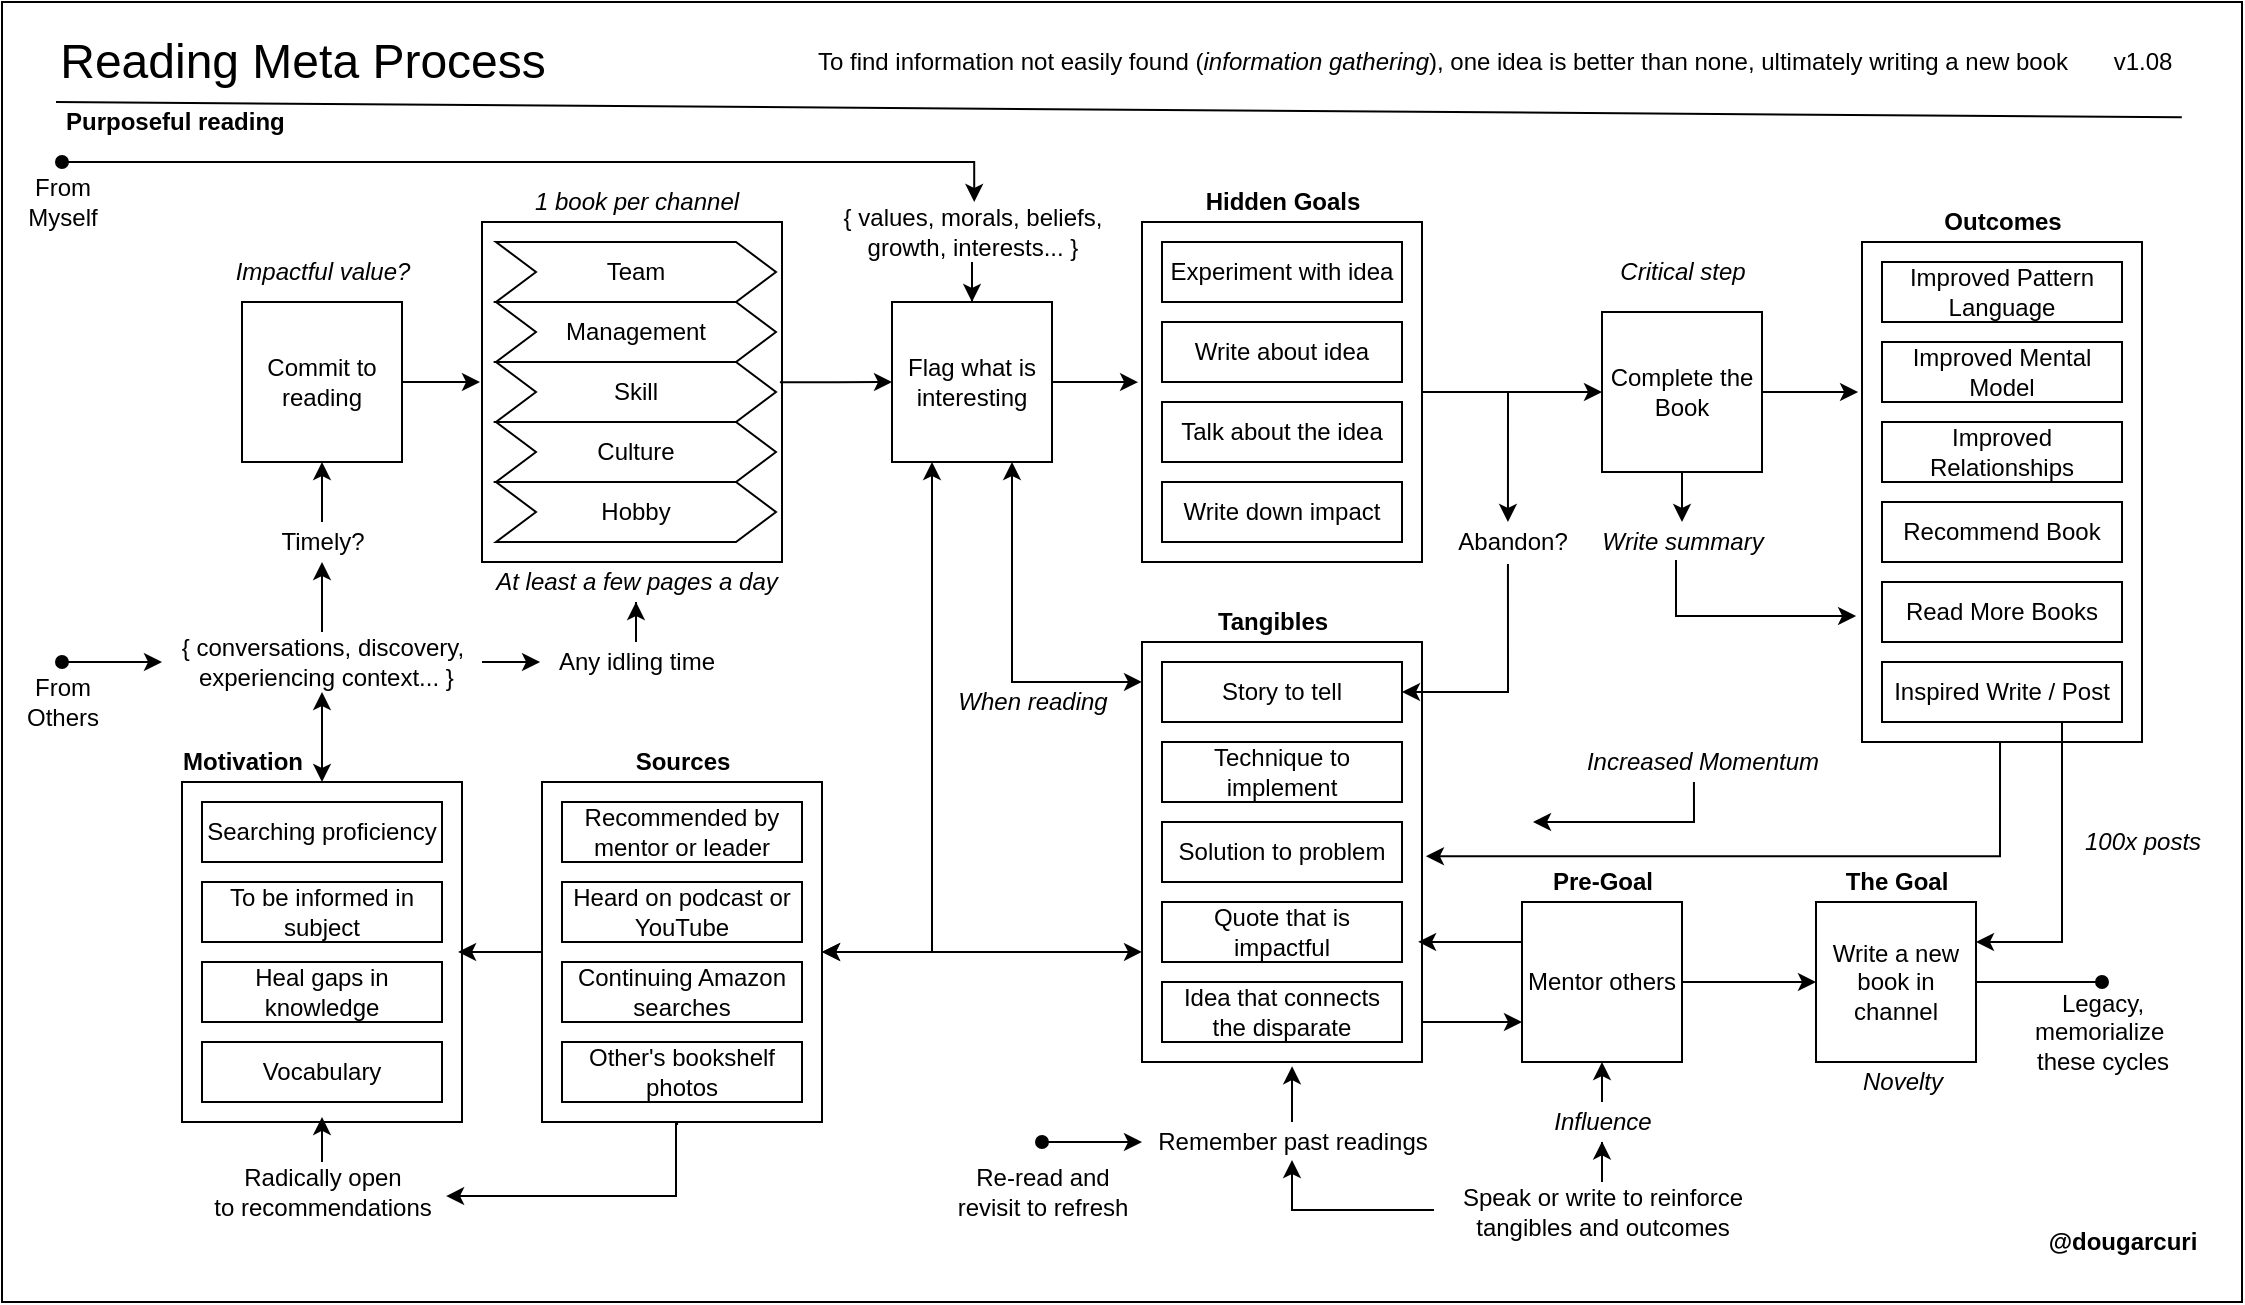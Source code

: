<mxfile version="13.7.9" type="device" pages="8"><diagram id="YEcZWM5yn9CC_GXmh8b7" name="reading-process"><mxGraphModel dx="2113" dy="697" grid="1" gridSize="10" guides="1" tooltips="1" connect="1" arrows="1" fold="1" page="1" pageScale="1" pageWidth="850" pageHeight="1100" math="0" shadow="0"><root><mxCell id="0"/><mxCell id="1" parent="0"/><mxCell id="oZXL2kZeHIh9_-ydEniH-325" value="" style="rounded=0;whiteSpace=wrap;html=1;fillColor=none;" parent="1" vertex="1"><mxGeometry x="-30" y="20" width="1120" height="650" as="geometry"/></mxCell><mxCell id="A-JzngfTE6EdmJs7HhvX-1" value="" style="verticalLabelPosition=bottom;verticalAlign=top;html=1;shape=mxgraph.basic.rect;fillColor2=none;strokeWidth=1;size=20;indent=5;fillColor=none;" vertex="1" parent="1"><mxGeometry x="210" y="130" width="150" height="170" as="geometry"/></mxCell><mxCell id="oZXL2kZeHIh9_-ydEniH-331" style="edgeStyle=orthogonalEdgeStyle;rounded=0;orthogonalLoop=1;jettySize=auto;html=1;entryX=0.471;entryY=0;entryDx=0;entryDy=0;entryPerimeter=0;startArrow=none;startFill=0;endArrow=classic;endFill=1;" parent="1" source="oZXL2kZeHIh9_-ydEniH-326" target="oZXL2kZeHIh9_-ydEniH-322" edge="1"><mxGeometry relative="1" as="geometry"/></mxCell><mxCell id="oZXL2kZeHIh9_-ydEniH-326" value="" style="verticalLabelPosition=bottom;verticalAlign=top;html=1;shape=mxgraph.basic.rect;fillColor2=none;strokeWidth=1;size=20;indent=5;fillColor=none;" parent="1" vertex="1"><mxGeometry x="540" y="130" width="140" height="170" as="geometry"/></mxCell><mxCell id="oZXL2kZeHIh9_-ydEniH-208" value="" style="verticalLabelPosition=bottom;verticalAlign=top;html=1;shape=mxgraph.basic.rect;fillColor2=none;strokeWidth=1;size=20;indent=5;fillColor=none;" parent="1" vertex="1"><mxGeometry x="60" y="410" width="140" height="170" as="geometry"/></mxCell><mxCell id="oZXL2kZeHIh9_-ydEniH-335" style="edgeStyle=orthogonalEdgeStyle;rounded=0;orthogonalLoop=1;jettySize=auto;html=1;entryX=1.014;entryY=0.51;entryDx=0;entryDy=0;entryPerimeter=0;startArrow=none;startFill=0;endArrow=classic;endFill=1;exitX=0.493;exitY=1;exitDx=0;exitDy=0;exitPerimeter=0;" parent="1" source="oZXL2kZeHIh9_-ydEniH-195" target="oZXL2kZeHIh9_-ydEniH-180" edge="1"><mxGeometry relative="1" as="geometry"/></mxCell><mxCell id="oZXL2kZeHIh9_-ydEniH-195" value="" style="verticalLabelPosition=bottom;verticalAlign=top;html=1;shape=mxgraph.basic.rect;fillColor2=none;strokeWidth=1;size=20;indent=5;fillColor=none;" parent="1" vertex="1"><mxGeometry x="900" y="140" width="140" height="250" as="geometry"/></mxCell><mxCell id="oZXL2kZeHIh9_-ydEniH-204" style="edgeStyle=orthogonalEdgeStyle;rounded=0;orthogonalLoop=1;jettySize=auto;html=1;entryX=0;entryY=0.75;entryDx=0;entryDy=0;startArrow=none;startFill=0;endArrow=classic;endFill=1;" parent="1" source="oZXL2kZeHIh9_-ydEniH-180" target="oZXL2kZeHIh9_-ydEniH-201" edge="1"><mxGeometry relative="1" as="geometry"><Array as="points"><mxPoint x="667" y="530"/><mxPoint x="667" y="530"/></Array></mxGeometry></mxCell><mxCell id="oZXL2kZeHIh9_-ydEniH-180" value="" style="verticalLabelPosition=bottom;verticalAlign=top;html=1;shape=mxgraph.basic.rect;fillColor2=none;strokeWidth=1;size=20;indent=5;fillColor=none;" parent="1" vertex="1"><mxGeometry x="540" y="340" width="140" height="210" as="geometry"/></mxCell><mxCell id="oZXL2kZeHIh9_-ydEniH-1" value="&lt;font style=&quot;font-size: 24px&quot;&gt;Reading Meta Process&lt;/font&gt;" style="text;html=1;align=center;verticalAlign=middle;resizable=0;points=[];autosize=1;" parent="1" vertex="1"><mxGeometry x="-10" y="40" width="260" height="20" as="geometry"/></mxCell><mxCell id="A-JzngfTE6EdmJs7HhvX-2" style="edgeStyle=orthogonalEdgeStyle;rounded=0;orthogonalLoop=1;jettySize=auto;html=1;exitX=1;exitY=0.5;exitDx=0;exitDy=0;entryX=-0.007;entryY=0.471;entryDx=0;entryDy=0;entryPerimeter=0;fillColor=#999999;" edge="1" parent="1" source="oZXL2kZeHIh9_-ydEniH-2" target="A-JzngfTE6EdmJs7HhvX-1"><mxGeometry relative="1" as="geometry"/></mxCell><mxCell id="oZXL2kZeHIh9_-ydEniH-2" value="Commit to reading" style="whiteSpace=wrap;html=1;aspect=fixed;" parent="1" vertex="1"><mxGeometry x="90" y="170" width="80" height="80" as="geometry"/></mxCell><mxCell id="oZXL2kZeHIh9_-ydEniH-7" value="To find information not easily found (&lt;i&gt;information gathering&lt;/i&gt;), one idea is better than none, ultimately writing a new book" style="text;html=1;align=center;verticalAlign=middle;resizable=0;points=[];autosize=1;" parent="1" vertex="1"><mxGeometry x="370" y="40" width="640" height="20" as="geometry"/></mxCell><mxCell id="oZXL2kZeHIh9_-ydEniH-17" value="&lt;b&gt;Purposeful reading&lt;/b&gt;" style="text;html=1;align=left;verticalAlign=middle;resizable=0;points=[];autosize=1;" parent="1" vertex="1"><mxGeometry y="70" width="120" height="20" as="geometry"/></mxCell><mxCell id="oZXL2kZeHIh9_-ydEniH-193" style="edgeStyle=orthogonalEdgeStyle;rounded=0;orthogonalLoop=1;jettySize=auto;html=1;exitX=0.25;exitY=1;exitDx=0;exitDy=0;entryX=1;entryY=0.5;entryDx=0;entryDy=0;entryPerimeter=0;startArrow=classic;startFill=1;endArrow=classic;endFill=1;" parent="1" source="oZXL2kZeHIh9_-ydEniH-18" target="oZXL2kZeHIh9_-ydEniH-182" edge="1"><mxGeometry relative="1" as="geometry"/></mxCell><mxCell id="oZXL2kZeHIh9_-ydEniH-328" style="edgeStyle=orthogonalEdgeStyle;rounded=0;orthogonalLoop=1;jettySize=auto;html=1;exitX=1;exitY=0.5;exitDx=0;exitDy=0;entryX=-0.014;entryY=0.471;entryDx=0;entryDy=0;entryPerimeter=0;startArrow=none;startFill=0;endArrow=classic;endFill=1;" parent="1" source="oZXL2kZeHIh9_-ydEniH-18" target="oZXL2kZeHIh9_-ydEniH-326" edge="1"><mxGeometry relative="1" as="geometry"/></mxCell><mxCell id="oZXL2kZeHIh9_-ydEniH-18" value="Flag what is interesting" style="whiteSpace=wrap;html=1;aspect=fixed;" parent="1" vertex="1"><mxGeometry x="415" y="170" width="80" height="80" as="geometry"/></mxCell><mxCell id="oZXL2kZeHIh9_-ydEniH-25" value="Experiment with idea" style="rounded=0;whiteSpace=wrap;html=1;" parent="1" vertex="1"><mxGeometry x="550" y="140" width="120" height="30" as="geometry"/></mxCell><mxCell id="oZXL2kZeHIh9_-ydEniH-26" value="Write about idea" style="rounded=0;whiteSpace=wrap;html=1;" parent="1" vertex="1"><mxGeometry x="550" y="180" width="120" height="30" as="geometry"/></mxCell><mxCell id="oZXL2kZeHIh9_-ydEniH-29" value="v1.08" style="text;html=1;align=center;verticalAlign=middle;resizable=0;points=[];autosize=1;" parent="1" vertex="1"><mxGeometry x="1020" y="40" width="40" height="20" as="geometry"/></mxCell><mxCell id="oZXL2kZeHIh9_-ydEniH-30" value="&lt;b&gt;@dougarcuri&lt;/b&gt;" style="text;html=1;align=center;verticalAlign=middle;resizable=0;points=[];autosize=1;" parent="1" vertex="1"><mxGeometry x="985" y="630" width="90" height="20" as="geometry"/></mxCell><mxCell id="oZXL2kZeHIh9_-ydEniH-31" value="" style="endArrow=none;html=1;entryX=0.991;entryY=0.093;entryDx=0;entryDy=0;entryPerimeter=0;" parent="1" edge="1"><mxGeometry width="50" height="50" relative="1" as="geometry"><mxPoint x="-3" y="70" as="sourcePoint"/><mxPoint x="1059.92" y="77.66" as="targetPoint"/></mxGeometry></mxCell><mxCell id="oZXL2kZeHIh9_-ydEniH-39" value="Talk about the idea" style="rounded=0;whiteSpace=wrap;html=1;" parent="1" vertex="1"><mxGeometry x="550" y="220" width="120" height="30" as="geometry"/></mxCell><mxCell id="oZXL2kZeHIh9_-ydEniH-46" value="&lt;i&gt;1 book per channel&lt;/i&gt;" style="text;html=1;align=center;verticalAlign=middle;resizable=0;points=[];autosize=1;" parent="1" vertex="1"><mxGeometry x="227" y="110" width="120" height="20" as="geometry"/></mxCell><mxCell id="oZXL2kZeHIh9_-ydEniH-47" value="&lt;i&gt;At least a few pages a day&lt;/i&gt;" style="text;html=1;align=center;verticalAlign=middle;resizable=0;points=[];autosize=1;" parent="1" vertex="1"><mxGeometry x="207" y="300" width="160" height="20" as="geometry"/></mxCell><mxCell id="oZXL2kZeHIh9_-ydEniH-213" style="edgeStyle=orthogonalEdgeStyle;rounded=0;orthogonalLoop=1;jettySize=auto;html=1;entryX=0.5;entryY=0.985;entryDx=0;entryDy=0;entryPerimeter=0;startArrow=none;startFill=0;endArrow=classic;endFill=1;" parent="1" source="oZXL2kZeHIh9_-ydEniH-49" target="oZXL2kZeHIh9_-ydEniH-208" edge="1"><mxGeometry relative="1" as="geometry"/></mxCell><mxCell id="oZXL2kZeHIh9_-ydEniH-49" value="Radically open&lt;br&gt;to recommendations" style="text;html=1;align=center;verticalAlign=middle;resizable=0;points=[];autosize=1;" parent="1" vertex="1"><mxGeometry x="70" y="600" width="120" height="30" as="geometry"/></mxCell><mxCell id="oZXL2kZeHIh9_-ydEniH-60" value="Write down impact" style="rounded=0;whiteSpace=wrap;html=1;" parent="1" vertex="1"><mxGeometry x="550" y="260" width="120" height="30" as="geometry"/></mxCell><mxCell id="oZXL2kZeHIh9_-ydEniH-70" value="&lt;b&gt;Outcomes&lt;/b&gt;" style="text;html=1;align=center;verticalAlign=middle;resizable=0;points=[];autosize=1;" parent="1" vertex="1"><mxGeometry x="935" y="120" width="70" height="20" as="geometry"/></mxCell><mxCell id="oZXL2kZeHIh9_-ydEniH-90" value="Improved Pattern Language" style="rounded=0;whiteSpace=wrap;html=1;" parent="1" vertex="1"><mxGeometry x="910" y="150" width="120" height="30" as="geometry"/></mxCell><mxCell id="oZXL2kZeHIh9_-ydEniH-91" value="Recommend Book" style="rounded=0;whiteSpace=wrap;html=1;" parent="1" vertex="1"><mxGeometry x="910" y="270" width="120" height="30" as="geometry"/></mxCell><mxCell id="oZXL2kZeHIh9_-ydEniH-92" value="Improved Mental Model" style="rounded=0;whiteSpace=wrap;html=1;" parent="1" vertex="1"><mxGeometry x="910" y="190" width="120" height="30" as="geometry"/></mxCell><mxCell id="oZXL2kZeHIh9_-ydEniH-93" value="Read More Books" style="rounded=0;whiteSpace=wrap;html=1;" parent="1" vertex="1"><mxGeometry x="910" y="310" width="120" height="30" as="geometry"/></mxCell><mxCell id="oZXL2kZeHIh9_-ydEniH-282" style="edgeStyle=orthogonalEdgeStyle;rounded=0;orthogonalLoop=1;jettySize=auto;html=1;entryX=0.5;entryY=0;entryDx=0;entryDy=0;entryPerimeter=0;startArrow=none;startFill=0;endArrow=classic;endFill=1;" parent="1" source="oZXL2kZeHIh9_-ydEniH-110" target="oZXL2kZeHIh9_-ydEniH-278" edge="1"><mxGeometry relative="1" as="geometry"/></mxCell><mxCell id="oZXL2kZeHIh9_-ydEniH-333" style="edgeStyle=orthogonalEdgeStyle;rounded=0;orthogonalLoop=1;jettySize=auto;html=1;exitX=1;exitY=0.5;exitDx=0;exitDy=0;entryX=-0.014;entryY=0.3;entryDx=0;entryDy=0;entryPerimeter=0;startArrow=none;startFill=0;endArrow=classic;endFill=1;" parent="1" source="oZXL2kZeHIh9_-ydEniH-110" target="oZXL2kZeHIh9_-ydEniH-195" edge="1"><mxGeometry relative="1" as="geometry"/></mxCell><mxCell id="oZXL2kZeHIh9_-ydEniH-110" value="Complete the Book" style="whiteSpace=wrap;html=1;aspect=fixed;" parent="1" vertex="1"><mxGeometry x="770" y="175" width="80" height="80" as="geometry"/></mxCell><mxCell id="oZXL2kZeHIh9_-ydEniH-123" value="Team" style="shape=step;perimeter=stepPerimeter;whiteSpace=wrap;html=1;fixedSize=1;fillColor=none;" parent="1" vertex="1"><mxGeometry x="217" y="140" width="140" height="30" as="geometry"/></mxCell><mxCell id="oZXL2kZeHIh9_-ydEniH-125" value="Management" style="shape=step;perimeter=stepPerimeter;whiteSpace=wrap;html=1;fixedSize=1;fillColor=none;" parent="1" vertex="1"><mxGeometry x="217" y="170" width="140" height="30" as="geometry"/></mxCell><mxCell id="oZXL2kZeHIh9_-ydEniH-130" value="Skill" style="shape=step;perimeter=stepPerimeter;whiteSpace=wrap;html=1;fixedSize=1;fillColor=none;" parent="1" vertex="1"><mxGeometry x="217" y="200" width="140" height="30" as="geometry"/></mxCell><mxCell id="oZXL2kZeHIh9_-ydEniH-134" value="Culture" style="shape=step;perimeter=stepPerimeter;whiteSpace=wrap;html=1;fixedSize=1;fillColor=none;" parent="1" vertex="1"><mxGeometry x="217" y="230" width="140" height="30" as="geometry"/></mxCell><mxCell id="oZXL2kZeHIh9_-ydEniH-159" value="&lt;i&gt;Critical step&lt;/i&gt;" style="text;html=1;align=center;verticalAlign=middle;resizable=0;points=[];autosize=1;" parent="1" vertex="1"><mxGeometry x="770" y="145" width="80" height="20" as="geometry"/></mxCell><mxCell id="oZXL2kZeHIh9_-ydEniH-166" value="Story to tell" style="rounded=0;whiteSpace=wrap;html=1;" parent="1" vertex="1"><mxGeometry x="550" y="350" width="120" height="30" as="geometry"/></mxCell><mxCell id="oZXL2kZeHIh9_-ydEniH-167" value="Technique to implement" style="rounded=0;whiteSpace=wrap;html=1;" parent="1" vertex="1"><mxGeometry x="550" y="390" width="120" height="30" as="geometry"/></mxCell><mxCell id="oZXL2kZeHIh9_-ydEniH-168" value="Solution to problem" style="rounded=0;whiteSpace=wrap;html=1;" parent="1" vertex="1"><mxGeometry x="550" y="430" width="120" height="30" as="geometry"/></mxCell><mxCell id="oZXL2kZeHIh9_-ydEniH-170" value="Quote that is impactful" style="rounded=0;whiteSpace=wrap;html=1;" parent="1" vertex="1"><mxGeometry x="550" y="470" width="120" height="30" as="geometry"/></mxCell><mxCell id="oZXL2kZeHIh9_-ydEniH-173" value="Idea that connects the disparate" style="rounded=0;whiteSpace=wrap;html=1;" parent="1" vertex="1"><mxGeometry x="550" y="510" width="120" height="30" as="geometry"/></mxCell><mxCell id="oZXL2kZeHIh9_-ydEniH-174" value="&lt;b&gt;Tangibles&lt;/b&gt;" style="text;html=1;align=center;verticalAlign=middle;resizable=0;points=[];autosize=1;" parent="1" vertex="1"><mxGeometry x="570" y="320" width="70" height="20" as="geometry"/></mxCell><mxCell id="oZXL2kZeHIh9_-ydEniH-181" style="edgeStyle=orthogonalEdgeStyle;rounded=0;orthogonalLoop=1;jettySize=auto;html=1;entryX=0.75;entryY=1;entryDx=0;entryDy=0;endArrow=classic;endFill=1;startArrow=classic;startFill=1;exitX=0;exitY=0.095;exitDx=0;exitDy=0;exitPerimeter=0;" parent="1" source="oZXL2kZeHIh9_-ydEniH-180" target="oZXL2kZeHIh9_-ydEniH-18" edge="1"><mxGeometry relative="1" as="geometry"/></mxCell><mxCell id="oZXL2kZeHIh9_-ydEniH-192" style="edgeStyle=orthogonalEdgeStyle;rounded=0;orthogonalLoop=1;jettySize=auto;html=1;startArrow=classic;startFill=1;endArrow=classic;endFill=1;entryX=0;entryY=0.595;entryDx=0;entryDy=0;entryPerimeter=0;" parent="1" source="oZXL2kZeHIh9_-ydEniH-182" edge="1"><mxGeometry relative="1" as="geometry"><mxPoint x="540" y="494.95" as="targetPoint"/></mxGeometry></mxCell><mxCell id="oZXL2kZeHIh9_-ydEniH-262" style="edgeStyle=orthogonalEdgeStyle;rounded=0;orthogonalLoop=1;jettySize=auto;html=1;exitX=1;exitY=0.5;exitDx=0;exitDy=0;startArrow=none;startFill=0;endArrow=oval;endFill=1;" parent="1" source="oZXL2kZeHIh9_-ydEniH-199" edge="1"><mxGeometry relative="1" as="geometry"><mxPoint x="1020" y="510" as="targetPoint"/></mxGeometry></mxCell><mxCell id="oZXL2kZeHIh9_-ydEniH-199" value="Write a new book in channel" style="whiteSpace=wrap;html=1;aspect=fixed;" parent="1" vertex="1"><mxGeometry x="877" y="470" width="80" height="80" as="geometry"/></mxCell><mxCell id="oZXL2kZeHIh9_-ydEniH-203" style="edgeStyle=orthogonalEdgeStyle;rounded=0;orthogonalLoop=1;jettySize=auto;html=1;exitX=0;exitY=0.25;exitDx=0;exitDy=0;entryX=0.986;entryY=0.714;entryDx=0;entryDy=0;entryPerimeter=0;startArrow=none;startFill=0;endArrow=classic;endFill=1;" parent="1" source="oZXL2kZeHIh9_-ydEniH-201" target="oZXL2kZeHIh9_-ydEniH-180" edge="1"><mxGeometry relative="1" as="geometry"/></mxCell><mxCell id="oZXL2kZeHIh9_-ydEniH-205" style="edgeStyle=orthogonalEdgeStyle;rounded=0;orthogonalLoop=1;jettySize=auto;html=1;exitX=1;exitY=0.5;exitDx=0;exitDy=0;entryX=0;entryY=0.5;entryDx=0;entryDy=0;startArrow=none;startFill=0;endArrow=classic;endFill=1;" parent="1" source="oZXL2kZeHIh9_-ydEniH-201" target="oZXL2kZeHIh9_-ydEniH-199" edge="1"><mxGeometry relative="1" as="geometry"/></mxCell><mxCell id="oZXL2kZeHIh9_-ydEniH-201" value="Mentor others" style="whiteSpace=wrap;html=1;aspect=fixed;" parent="1" vertex="1"><mxGeometry x="730" y="470" width="80" height="80" as="geometry"/></mxCell><mxCell id="oZXL2kZeHIh9_-ydEniH-206" value="&lt;b&gt;The Goal&lt;/b&gt;" style="text;html=1;align=center;verticalAlign=middle;resizable=0;points=[];autosize=1;" parent="1" vertex="1"><mxGeometry x="882" y="450" width="70" height="20" as="geometry"/></mxCell><mxCell id="oZXL2kZeHIh9_-ydEniH-216" style="edgeStyle=orthogonalEdgeStyle;rounded=0;orthogonalLoop=1;jettySize=auto;html=1;entryX=0.986;entryY=0.5;entryDx=0;entryDy=0;entryPerimeter=0;startArrow=none;startFill=0;endArrow=classic;endFill=1;" parent="1" source="oZXL2kZeHIh9_-ydEniH-182" target="oZXL2kZeHIh9_-ydEniH-208" edge="1"><mxGeometry relative="1" as="geometry"/></mxCell><mxCell id="oZXL2kZeHIh9_-ydEniH-218" style="edgeStyle=orthogonalEdgeStyle;rounded=0;orthogonalLoop=1;jettySize=auto;html=1;entryX=1.017;entryY=0.567;entryDx=0;entryDy=0;entryPerimeter=0;startArrow=none;startFill=0;endArrow=classic;endFill=1;exitX=0.486;exitY=1.006;exitDx=0;exitDy=0;exitPerimeter=0;" parent="1" source="oZXL2kZeHIh9_-ydEniH-182" target="oZXL2kZeHIh9_-ydEniH-49" edge="1"><mxGeometry relative="1" as="geometry"><mxPoint x="307" y="590" as="sourcePoint"/><Array as="points"><mxPoint x="307" y="581"/><mxPoint x="307" y="617"/></Array></mxGeometry></mxCell><mxCell id="oZXL2kZeHIh9_-ydEniH-182" value="" style="verticalLabelPosition=bottom;verticalAlign=top;html=1;shape=mxgraph.basic.rect;fillColor2=none;strokeWidth=1;size=20;indent=5;fillColor=none;" parent="1" vertex="1"><mxGeometry x="240" y="410" width="140" height="170" as="geometry"/></mxCell><mxCell id="oZXL2kZeHIh9_-ydEniH-163" value="&lt;b&gt;Sources&lt;/b&gt;" style="text;html=1;align=center;verticalAlign=middle;resizable=0;points=[];autosize=1;" parent="1" vertex="1"><mxGeometry x="280" y="390" width="60" height="20" as="geometry"/></mxCell><mxCell id="oZXL2kZeHIh9_-ydEniH-183" value="Recommended by mentor or leader" style="rounded=0;whiteSpace=wrap;html=1;" parent="1" vertex="1"><mxGeometry x="250" y="420" width="120" height="30" as="geometry"/></mxCell><mxCell id="oZXL2kZeHIh9_-ydEniH-185" value="Heard on podcast or YouTube" style="rounded=0;whiteSpace=wrap;html=1;" parent="1" vertex="1"><mxGeometry x="250" y="460" width="120" height="30" as="geometry"/></mxCell><mxCell id="oZXL2kZeHIh9_-ydEniH-188" value="Continuing Amazon searches" style="rounded=0;whiteSpace=wrap;html=1;" parent="1" vertex="1"><mxGeometry x="250" y="500" width="120" height="30" as="geometry"/></mxCell><mxCell id="oZXL2kZeHIh9_-ydEniH-217" value="&lt;b&gt;Hidden Goals&lt;/b&gt;" style="text;html=1;align=center;verticalAlign=middle;resizable=0;points=[];autosize=1;" parent="1" vertex="1"><mxGeometry x="565" y="110" width="90" height="20" as="geometry"/></mxCell><mxCell id="oZXL2kZeHIh9_-ydEniH-220" value="&lt;i&gt;When reading&lt;/i&gt;" style="text;html=1;align=center;verticalAlign=middle;resizable=0;points=[];autosize=1;" parent="1" vertex="1"><mxGeometry x="440" y="360" width="90" height="20" as="geometry"/></mxCell><mxCell id="oZXL2kZeHIh9_-ydEniH-231" style="edgeStyle=orthogonalEdgeStyle;rounded=0;orthogonalLoop=1;jettySize=auto;html=1;entryX=0.5;entryY=1;entryDx=0;entryDy=0;startArrow=none;startFill=0;endArrow=classic;endFill=1;" parent="1" source="oZXL2kZeHIh9_-ydEniH-266" target="oZXL2kZeHIh9_-ydEniH-2" edge="1"><mxGeometry relative="1" as="geometry"/></mxCell><mxCell id="oZXL2kZeHIh9_-ydEniH-275" style="edgeStyle=orthogonalEdgeStyle;rounded=0;orthogonalLoop=1;jettySize=auto;html=1;entryX=-0.033;entryY=0.5;entryDx=0;entryDy=0;entryPerimeter=0;startArrow=none;startFill=0;endArrow=classic;endFill=1;" parent="1" source="oZXL2kZeHIh9_-ydEniH-228" target="oZXL2kZeHIh9_-ydEniH-269" edge="1"><mxGeometry relative="1" as="geometry"/></mxCell><mxCell id="oZXL2kZeHIh9_-ydEniH-228" value="{ conversations, discovery,&lt;br&gt;&amp;nbsp;experiencing context... }" style="text;html=1;align=center;verticalAlign=middle;resizable=0;points=[];autosize=1;" parent="1" vertex="1"><mxGeometry x="50" y="335" width="160" height="30" as="geometry"/></mxCell><mxCell id="oZXL2kZeHIh9_-ydEniH-230" style="edgeStyle=orthogonalEdgeStyle;rounded=0;orthogonalLoop=1;jettySize=auto;html=1;entryX=0.5;entryY=1;entryDx=0;entryDy=0;entryPerimeter=0;startArrow=classic;startFill=1;endArrow=classic;endFill=1;" parent="1" source="oZXL2kZeHIh9_-ydEniH-208" target="oZXL2kZeHIh9_-ydEniH-228" edge="1"><mxGeometry relative="1" as="geometry"/></mxCell><mxCell id="oZXL2kZeHIh9_-ydEniH-234" value="Other's bookshelf photos" style="rounded=0;whiteSpace=wrap;html=1;" parent="1" vertex="1"><mxGeometry x="250" y="540" width="120" height="30" as="geometry"/></mxCell><mxCell id="oZXL2kZeHIh9_-ydEniH-235" value="Hobby" style="shape=step;perimeter=stepPerimeter;whiteSpace=wrap;html=1;fixedSize=1;fillColor=none;" parent="1" vertex="1"><mxGeometry x="217" y="260" width="140" height="30" as="geometry"/></mxCell><mxCell id="oZXL2kZeHIh9_-ydEniH-251" value="Heal gaps in knowledge" style="rounded=0;whiteSpace=wrap;html=1;" parent="1" vertex="1"><mxGeometry x="70" y="500" width="120" height="30" as="geometry"/></mxCell><mxCell id="oZXL2kZeHIh9_-ydEniH-209" value="&lt;b&gt;Motivation&lt;/b&gt;" style="text;html=1;align=center;verticalAlign=middle;resizable=0;points=[];autosize=1;" parent="1" vertex="1"><mxGeometry x="50" y="390" width="80" height="20" as="geometry"/></mxCell><mxCell id="oZXL2kZeHIh9_-ydEniH-210" value="Searching proficiency" style="rounded=0;whiteSpace=wrap;html=1;" parent="1" vertex="1"><mxGeometry x="70" y="420" width="120" height="30" as="geometry"/></mxCell><mxCell id="oZXL2kZeHIh9_-ydEniH-211" value="To be informed in subject" style="rounded=0;whiteSpace=wrap;html=1;" parent="1" vertex="1"><mxGeometry x="70" y="460" width="120" height="30" as="geometry"/></mxCell><mxCell id="oZXL2kZeHIh9_-ydEniH-212" value="Vocabulary" style="rounded=0;whiteSpace=wrap;html=1;" parent="1" vertex="1"><mxGeometry x="70" y="540" width="120" height="30" as="geometry"/></mxCell><mxCell id="oZXL2kZeHIh9_-ydEniH-253" style="edgeStyle=orthogonalEdgeStyle;rounded=0;orthogonalLoop=1;jettySize=auto;html=1;entryX=0.5;entryY=0.985;entryDx=0;entryDy=0;entryPerimeter=0;startArrow=none;startFill=0;endArrow=classic;endFill=1;" parent="1" source="oZXL2kZeHIh9_-ydEniH-304" edge="1"><mxGeometry relative="1" as="geometry"><mxPoint x="770" y="550" as="targetPoint"/></mxGeometry></mxCell><mxCell id="oZXL2kZeHIh9_-ydEniH-298" style="edgeStyle=orthogonalEdgeStyle;rounded=0;orthogonalLoop=1;jettySize=auto;html=1;entryX=0.5;entryY=0.95;entryDx=0;entryDy=0;entryPerimeter=0;startArrow=none;startFill=0;endArrow=classic;endFill=1;exitX=-0.025;exitY=0.467;exitDx=0;exitDy=0;exitPerimeter=0;" parent="1" source="oZXL2kZeHIh9_-ydEniH-254" target="oZXL2kZeHIh9_-ydEniH-292" edge="1"><mxGeometry relative="1" as="geometry"><Array as="points"><mxPoint x="615" y="624"/></Array></mxGeometry></mxCell><mxCell id="oZXL2kZeHIh9_-ydEniH-254" value="Speak or write to reinforce&lt;br&gt;tangibles and outcomes" style="text;html=1;align=center;verticalAlign=middle;resizable=0;points=[];autosize=1;" parent="1" vertex="1"><mxGeometry x="690" y="610" width="160" height="30" as="geometry"/></mxCell><mxCell id="oZXL2kZeHIh9_-ydEniH-258" style="edgeStyle=orthogonalEdgeStyle;rounded=0;orthogonalLoop=1;jettySize=auto;html=1;startArrow=none;startFill=0;endArrow=classic;endFill=1;exitX=0.469;exitY=1;exitDx=0;exitDy=0;exitPerimeter=0;" parent="1" source="oZXL2kZeHIh9_-ydEniH-257" edge="1"><mxGeometry relative="1" as="geometry"><mxPoint x="735" y="430" as="targetPoint"/></mxGeometry></mxCell><mxCell id="oZXL2kZeHIh9_-ydEniH-257" value="&lt;i&gt;Increased Momentum&lt;/i&gt;" style="text;html=1;align=center;verticalAlign=middle;resizable=0;points=[];autosize=1;" parent="1" vertex="1"><mxGeometry x="755" y="390" width="130" height="20" as="geometry"/></mxCell><mxCell id="oZXL2kZeHIh9_-ydEniH-259" value="&lt;b&gt;Pre-Goal&lt;/b&gt;" style="text;html=1;align=center;verticalAlign=middle;resizable=0;points=[];autosize=1;" parent="1" vertex="1"><mxGeometry x="735" y="450" width="70" height="20" as="geometry"/></mxCell><mxCell id="oZXL2kZeHIh9_-ydEniH-263" value="Legacy, &lt;br&gt;memorialize&amp;nbsp;&lt;br&gt;these cycles" style="text;html=1;align=center;verticalAlign=middle;resizable=0;points=[];autosize=1;" parent="1" vertex="1"><mxGeometry x="980" y="510" width="80" height="50" as="geometry"/></mxCell><mxCell id="oZXL2kZeHIh9_-ydEniH-265" value="&lt;i&gt;Impactful value?&lt;/i&gt;" style="text;html=1;align=center;verticalAlign=middle;resizable=0;points=[];autosize=1;" parent="1" vertex="1"><mxGeometry x="80" y="145" width="100" height="20" as="geometry"/></mxCell><mxCell id="oZXL2kZeHIh9_-ydEniH-268" value="Improved Relationships" style="rounded=0;whiteSpace=wrap;html=1;" parent="1" vertex="1"><mxGeometry x="910" y="230" width="120" height="30" as="geometry"/></mxCell><mxCell id="oZXL2kZeHIh9_-ydEniH-273" style="edgeStyle=orthogonalEdgeStyle;rounded=0;orthogonalLoop=1;jettySize=auto;html=1;startArrow=none;startFill=0;endArrow=classic;endFill=1;" parent="1" source="oZXL2kZeHIh9_-ydEniH-269" target="oZXL2kZeHIh9_-ydEniH-47" edge="1"><mxGeometry relative="1" as="geometry"/></mxCell><mxCell id="oZXL2kZeHIh9_-ydEniH-269" value="Any idling time" style="text;html=1;align=center;verticalAlign=middle;resizable=0;points=[];autosize=1;" parent="1" vertex="1"><mxGeometry x="242" y="340" width="90" height="20" as="geometry"/></mxCell><mxCell id="oZXL2kZeHIh9_-ydEniH-266" value="Timely?" style="text;html=1;align=center;verticalAlign=middle;resizable=0;points=[];autosize=1;" parent="1" vertex="1"><mxGeometry x="100" y="280" width="60" height="20" as="geometry"/></mxCell><mxCell id="oZXL2kZeHIh9_-ydEniH-274" style="edgeStyle=orthogonalEdgeStyle;rounded=0;orthogonalLoop=1;jettySize=auto;html=1;entryX=0.5;entryY=1;entryDx=0;entryDy=0;startArrow=none;startFill=0;endArrow=classic;endFill=1;" parent="1" source="oZXL2kZeHIh9_-ydEniH-228" target="oZXL2kZeHIh9_-ydEniH-266" edge="1"><mxGeometry relative="1" as="geometry"><mxPoint x="130" y="330" as="sourcePoint"/><mxPoint x="130" y="250" as="targetPoint"/></mxGeometry></mxCell><mxCell id="oZXL2kZeHIh9_-ydEniH-337" style="edgeStyle=orthogonalEdgeStyle;rounded=0;orthogonalLoop=1;jettySize=auto;html=1;entryX=-0.021;entryY=0.748;entryDx=0;entryDy=0;entryPerimeter=0;startArrow=none;startFill=0;endArrow=classic;endFill=1;exitX=0.47;exitY=0.95;exitDx=0;exitDy=0;exitPerimeter=0;" parent="1" source="oZXL2kZeHIh9_-ydEniH-278" target="oZXL2kZeHIh9_-ydEniH-195" edge="1"><mxGeometry relative="1" as="geometry"><Array as="points"><mxPoint x="807" y="327"/></Array></mxGeometry></mxCell><mxCell id="oZXL2kZeHIh9_-ydEniH-278" value="&lt;i&gt;Write summary&lt;/i&gt;" style="text;html=1;align=center;verticalAlign=middle;resizable=0;points=[];autosize=1;" parent="1" vertex="1"><mxGeometry x="760" y="280" width="100" height="20" as="geometry"/></mxCell><mxCell id="oZXL2kZeHIh9_-ydEniH-289" style="edgeStyle=orthogonalEdgeStyle;rounded=0;orthogonalLoop=1;jettySize=auto;html=1;entryX=0.5;entryY=0;entryDx=0;entryDy=0;startArrow=none;startFill=0;endArrow=classic;endFill=1;" parent="1" source="oZXL2kZeHIh9_-ydEniH-283" target="oZXL2kZeHIh9_-ydEniH-18" edge="1"><mxGeometry relative="1" as="geometry"/></mxCell><mxCell id="oZXL2kZeHIh9_-ydEniH-283" value="{ values, morals, beliefs,&lt;br&gt;growth, interests... }" style="text;html=1;align=center;verticalAlign=middle;resizable=0;points=[];autosize=1;" parent="1" vertex="1"><mxGeometry x="385" y="120" width="140" height="30" as="geometry"/></mxCell><mxCell id="oZXL2kZeHIh9_-ydEniH-287" style="edgeStyle=orthogonalEdgeStyle;rounded=0;orthogonalLoop=1;jettySize=auto;html=1;startArrow=classic;startFill=1;endArrow=oval;endFill=1;exitX=0.508;exitY=0;exitDx=0;exitDy=0;exitPerimeter=0;" parent="1" source="oZXL2kZeHIh9_-ydEniH-283" edge="1"><mxGeometry relative="1" as="geometry"><mxPoint y="100" as="targetPoint"/><mxPoint x="165" y="100" as="sourcePoint"/><Array as="points"><mxPoint x="456" y="100"/></Array></mxGeometry></mxCell><mxCell id="oZXL2kZeHIh9_-ydEniH-301" style="edgeStyle=orthogonalEdgeStyle;rounded=0;orthogonalLoop=1;jettySize=auto;html=1;entryX=0.536;entryY=1.01;entryDx=0;entryDy=0;entryPerimeter=0;startArrow=none;startFill=0;endArrow=classic;endFill=1;" parent="1" source="oZXL2kZeHIh9_-ydEniH-292" target="oZXL2kZeHIh9_-ydEniH-180" edge="1"><mxGeometry relative="1" as="geometry"/></mxCell><mxCell id="oZXL2kZeHIh9_-ydEniH-292" value="Remember past readings" style="text;html=1;align=center;verticalAlign=middle;resizable=0;points=[];autosize=1;" parent="1" vertex="1"><mxGeometry x="540" y="580" width="150" height="20" as="geometry"/></mxCell><mxCell id="oZXL2kZeHIh9_-ydEniH-303" value="&lt;i&gt;Novelty&lt;/i&gt;" style="text;html=1;align=center;verticalAlign=middle;resizable=0;points=[];autosize=1;" parent="1" vertex="1"><mxGeometry x="890" y="550" width="60" height="20" as="geometry"/></mxCell><mxCell id="oZXL2kZeHIh9_-ydEniH-304" value="&lt;i&gt;Influence&lt;/i&gt;" style="text;html=1;align=center;verticalAlign=middle;resizable=0;points=[];autosize=1;" parent="1" vertex="1"><mxGeometry x="740" y="570" width="60" height="20" as="geometry"/></mxCell><mxCell id="oZXL2kZeHIh9_-ydEniH-305" style="edgeStyle=orthogonalEdgeStyle;rounded=0;orthogonalLoop=1;jettySize=auto;html=1;entryX=0.5;entryY=0.985;entryDx=0;entryDy=0;entryPerimeter=0;startArrow=none;startFill=0;endArrow=classic;endFill=1;" parent="1" source="oZXL2kZeHIh9_-ydEniH-254" target="oZXL2kZeHIh9_-ydEniH-304" edge="1"><mxGeometry relative="1" as="geometry"><mxPoint x="770" y="550" as="targetPoint"/><mxPoint x="770" y="610" as="sourcePoint"/></mxGeometry></mxCell><mxCell id="oZXL2kZeHIh9_-ydEniH-310" style="edgeStyle=orthogonalEdgeStyle;rounded=0;orthogonalLoop=1;jettySize=auto;html=1;startArrow=classic;startFill=1;endArrow=oval;endFill=1;" parent="1" source="oZXL2kZeHIh9_-ydEniH-228" edge="1"><mxGeometry relative="1" as="geometry"><mxPoint y="350" as="targetPoint"/><mxPoint x="50" y="350" as="sourcePoint"/></mxGeometry></mxCell><mxCell id="oZXL2kZeHIh9_-ydEniH-313" value="From&lt;br&gt;Myself" style="text;html=1;align=center;verticalAlign=middle;resizable=0;points=[];autosize=1;" parent="1" vertex="1"><mxGeometry x="-25" y="105" width="50" height="30" as="geometry"/></mxCell><mxCell id="oZXL2kZeHIh9_-ydEniH-315" value="From&lt;br&gt;Others" style="text;html=1;align=center;verticalAlign=middle;resizable=0;points=[];autosize=1;" parent="1" vertex="1"><mxGeometry x="-25" y="355" width="50" height="30" as="geometry"/></mxCell><mxCell id="oZXL2kZeHIh9_-ydEniH-323" style="edgeStyle=orthogonalEdgeStyle;rounded=0;orthogonalLoop=1;jettySize=auto;html=1;entryX=1;entryY=0.5;entryDx=0;entryDy=0;startArrow=none;startFill=0;endArrow=classic;endFill=1;exitX=0.471;exitY=1.05;exitDx=0;exitDy=0;exitPerimeter=0;" parent="1" source="oZXL2kZeHIh9_-ydEniH-322" target="oZXL2kZeHIh9_-ydEniH-166" edge="1"><mxGeometry relative="1" as="geometry"/></mxCell><mxCell id="oZXL2kZeHIh9_-ydEniH-322" value="Abandon?" style="text;html=1;align=center;verticalAlign=middle;resizable=0;points=[];autosize=1;" parent="1" vertex="1"><mxGeometry x="690" y="280" width="70" height="20" as="geometry"/></mxCell><mxCell id="oZXL2kZeHIh9_-ydEniH-329" style="edgeStyle=orthogonalEdgeStyle;rounded=0;orthogonalLoop=1;jettySize=auto;html=1;entryX=0;entryY=0.5;entryDx=0;entryDy=0;startArrow=none;startFill=0;endArrow=classic;endFill=1;" parent="1" source="oZXL2kZeHIh9_-ydEniH-326" target="oZXL2kZeHIh9_-ydEniH-110" edge="1"><mxGeometry relative="1" as="geometry"/></mxCell><mxCell id="oZXL2kZeHIh9_-ydEniH-340" style="edgeStyle=orthogonalEdgeStyle;rounded=0;orthogonalLoop=1;jettySize=auto;html=1;exitX=0.75;exitY=1;exitDx=0;exitDy=0;entryX=1;entryY=0.25;entryDx=0;entryDy=0;startArrow=none;startFill=0;endArrow=classic;endFill=1;" parent="1" source="oZXL2kZeHIh9_-ydEniH-336" target="oZXL2kZeHIh9_-ydEniH-199" edge="1"><mxGeometry relative="1" as="geometry"/></mxCell><mxCell id="oZXL2kZeHIh9_-ydEniH-336" value="Inspired Write / Post" style="rounded=0;whiteSpace=wrap;html=1;" parent="1" vertex="1"><mxGeometry x="910" y="350" width="120" height="30" as="geometry"/></mxCell><mxCell id="oZXL2kZeHIh9_-ydEniH-338" style="edgeStyle=orthogonalEdgeStyle;rounded=0;orthogonalLoop=1;jettySize=auto;html=1;startArrow=classic;startFill=1;endArrow=oval;endFill=1;" parent="1" edge="1"><mxGeometry relative="1" as="geometry"><mxPoint x="490" y="590" as="targetPoint"/><mxPoint x="540" y="590" as="sourcePoint"/></mxGeometry></mxCell><mxCell id="oZXL2kZeHIh9_-ydEniH-339" value="Re-read and &lt;br&gt;revisit to refresh" style="text;html=1;align=center;verticalAlign=middle;resizable=0;points=[];autosize=1;" parent="1" vertex="1"><mxGeometry x="440" y="600" width="100" height="30" as="geometry"/></mxCell><mxCell id="oZXL2kZeHIh9_-ydEniH-341" value="&lt;i&gt;100x posts&lt;/i&gt;" style="text;html=1;align=center;verticalAlign=middle;resizable=0;points=[];autosize=1;" parent="1" vertex="1"><mxGeometry x="1005" y="430" width="70" height="20" as="geometry"/></mxCell><mxCell id="A-JzngfTE6EdmJs7HhvX-5" style="edgeStyle=orthogonalEdgeStyle;rounded=0;orthogonalLoop=1;jettySize=auto;html=1;entryX=0;entryY=0.5;entryDx=0;entryDy=0;fillColor=#999999;exitX=0.993;exitY=0.471;exitDx=0;exitDy=0;exitPerimeter=0;" edge="1" parent="1" source="A-JzngfTE6EdmJs7HhvX-1" target="oZXL2kZeHIh9_-ydEniH-18"><mxGeometry relative="1" as="geometry"/></mxCell></root></mxGraphModel></diagram><diagram id="ScNQHD-ZXfyQ1W2O3WGo" name="part-1"><mxGraphModel dx="2113" dy="697" grid="1" gridSize="10" guides="1" tooltips="1" connect="1" arrows="1" fold="1" page="1" pageScale="1" pageWidth="850" pageHeight="1100" math="0" shadow="0"><root><mxCell id="pHfzAYDuTYUciIrtvgc4-0"/><mxCell id="pHfzAYDuTYUciIrtvgc4-1" parent="pHfzAYDuTYUciIrtvgc4-0"/><mxCell id="kQxhVPlSF-dp1hv491J2-0" value="" style="rounded=0;whiteSpace=wrap;html=1;fillColor=none;" vertex="1" parent="pHfzAYDuTYUciIrtvgc4-1"><mxGeometry x="-30" y="20" width="500" height="650" as="geometry"/></mxCell><mxCell id="kQxhVPlSF-dp1hv491J2-3" value="" style="verticalLabelPosition=bottom;verticalAlign=top;html=1;shape=mxgraph.basic.rect;fillColor2=none;strokeWidth=1;size=20;indent=5;fillColor=none;" vertex="1" parent="pHfzAYDuTYUciIrtvgc4-1"><mxGeometry x="95" y="410" width="140" height="170" as="geometry"/></mxCell><mxCell id="kQxhVPlSF-dp1hv491J2-8" value="&lt;font style=&quot;font-size: 24px&quot;&gt;Reading Meta Process&lt;/font&gt;" style="text;html=1;align=center;verticalAlign=middle;resizable=0;points=[];autosize=1;" vertex="1" parent="pHfzAYDuTYUciIrtvgc4-1"><mxGeometry x="-10" y="40" width="260" height="20" as="geometry"/></mxCell><mxCell id="Jv1WFJElZErdY9EyPfOr-9" style="edgeStyle=orthogonalEdgeStyle;rounded=0;orthogonalLoop=1;jettySize=auto;html=1;exitX=1;exitY=0.5;exitDx=0;exitDy=0;entryX=0;entryY=0.5;entryDx=0;entryDy=0;entryPerimeter=0;fillColor=#999999;" edge="1" parent="pHfzAYDuTYUciIrtvgc4-1" source="kQxhVPlSF-dp1hv491J2-14" target="Jv1WFJElZErdY9EyPfOr-0"><mxGeometry relative="1" as="geometry"/></mxCell><mxCell id="kQxhVPlSF-dp1hv491J2-14" value="Commit to reading" style="whiteSpace=wrap;html=1;aspect=fixed;" vertex="1" parent="pHfzAYDuTYUciIrtvgc4-1"><mxGeometry x="125" y="170" width="80" height="80" as="geometry"/></mxCell><mxCell id="kQxhVPlSF-dp1hv491J2-17" value="&lt;b&gt;Inputs and motivation&lt;/b&gt;" style="text;html=1;align=left;verticalAlign=middle;resizable=0;points=[];autosize=1;" vertex="1" parent="pHfzAYDuTYUciIrtvgc4-1"><mxGeometry y="70" width="140" height="20" as="geometry"/></mxCell><mxCell id="kQxhVPlSF-dp1hv491J2-23" value="v1.08" style="text;html=1;align=center;verticalAlign=middle;resizable=0;points=[];autosize=1;" vertex="1" parent="pHfzAYDuTYUciIrtvgc4-1"><mxGeometry x="410" y="40" width="40" height="20" as="geometry"/></mxCell><mxCell id="kQxhVPlSF-dp1hv491J2-24" value="&lt;b&gt;@dougarcuri&lt;/b&gt;" style="text;html=1;align=center;verticalAlign=middle;resizable=0;points=[];autosize=1;" vertex="1" parent="pHfzAYDuTYUciIrtvgc4-1"><mxGeometry x="360" y="640" width="90" height="20" as="geometry"/></mxCell><mxCell id="kQxhVPlSF-dp1hv491J2-25" value="" style="endArrow=none;html=1;" edge="1" parent="pHfzAYDuTYUciIrtvgc4-1"><mxGeometry width="50" height="50" relative="1" as="geometry"><mxPoint x="-3" y="70" as="sourcePoint"/><mxPoint x="450" y="70" as="targetPoint"/></mxGeometry></mxCell><mxCell id="kQxhVPlSF-dp1hv491J2-29" style="edgeStyle=orthogonalEdgeStyle;rounded=0;orthogonalLoop=1;jettySize=auto;html=1;entryX=0.5;entryY=0.985;entryDx=0;entryDy=0;entryPerimeter=0;startArrow=none;startFill=0;endArrow=classic;endFill=1;" edge="1" parent="pHfzAYDuTYUciIrtvgc4-1" source="kQxhVPlSF-dp1hv491J2-30" target="kQxhVPlSF-dp1hv491J2-3"><mxGeometry relative="1" as="geometry"/></mxCell><mxCell id="kQxhVPlSF-dp1hv491J2-30" value="Radically open&lt;br&gt;to recommendations" style="text;html=1;align=center;verticalAlign=middle;resizable=0;points=[];autosize=1;" vertex="1" parent="pHfzAYDuTYUciIrtvgc4-1"><mxGeometry x="105" y="600" width="120" height="30" as="geometry"/></mxCell><mxCell id="kQxhVPlSF-dp1hv491J2-62" style="edgeStyle=orthogonalEdgeStyle;rounded=0;orthogonalLoop=1;jettySize=auto;html=1;entryX=0.986;entryY=0.5;entryDx=0;entryDy=0;entryPerimeter=0;startArrow=none;startFill=0;endArrow=classic;endFill=1;" edge="1" parent="pHfzAYDuTYUciIrtvgc4-1" source="kQxhVPlSF-dp1hv491J2-64" target="kQxhVPlSF-dp1hv491J2-3"><mxGeometry relative="1" as="geometry"/></mxCell><mxCell id="kQxhVPlSF-dp1hv491J2-63" style="edgeStyle=orthogonalEdgeStyle;rounded=0;orthogonalLoop=1;jettySize=auto;html=1;entryX=1.017;entryY=0.567;entryDx=0;entryDy=0;entryPerimeter=0;startArrow=none;startFill=0;endArrow=classic;endFill=1;exitX=0.486;exitY=1.006;exitDx=0;exitDy=0;exitPerimeter=0;" edge="1" parent="pHfzAYDuTYUciIrtvgc4-1" source="kQxhVPlSF-dp1hv491J2-64" target="kQxhVPlSF-dp1hv491J2-30"><mxGeometry relative="1" as="geometry"><mxPoint x="342" y="590" as="sourcePoint"/><Array as="points"><mxPoint x="342" y="581"/><mxPoint x="342" y="617"/></Array></mxGeometry></mxCell><mxCell id="kQxhVPlSF-dp1hv491J2-64" value="" style="verticalLabelPosition=bottom;verticalAlign=top;html=1;shape=mxgraph.basic.rect;fillColor2=none;strokeWidth=1;size=20;indent=5;fillColor=none;" vertex="1" parent="pHfzAYDuTYUciIrtvgc4-1"><mxGeometry x="275" y="410" width="140" height="170" as="geometry"/></mxCell><mxCell id="kQxhVPlSF-dp1hv491J2-65" value="&lt;b&gt;Sources&lt;/b&gt;" style="text;html=1;align=center;verticalAlign=middle;resizable=0;points=[];autosize=1;" vertex="1" parent="pHfzAYDuTYUciIrtvgc4-1"><mxGeometry x="315" y="390" width="60" height="20" as="geometry"/></mxCell><mxCell id="kQxhVPlSF-dp1hv491J2-66" value="Recommended by mentor or leader" style="rounded=0;whiteSpace=wrap;html=1;" vertex="1" parent="pHfzAYDuTYUciIrtvgc4-1"><mxGeometry x="285" y="420" width="120" height="30" as="geometry"/></mxCell><mxCell id="kQxhVPlSF-dp1hv491J2-67" value="Heard on podcast or YouTube" style="rounded=0;whiteSpace=wrap;html=1;" vertex="1" parent="pHfzAYDuTYUciIrtvgc4-1"><mxGeometry x="285" y="460" width="120" height="30" as="geometry"/></mxCell><mxCell id="kQxhVPlSF-dp1hv491J2-68" value="Continuing Amazon searches" style="rounded=0;whiteSpace=wrap;html=1;" vertex="1" parent="pHfzAYDuTYUciIrtvgc4-1"><mxGeometry x="285" y="500" width="120" height="30" as="geometry"/></mxCell><mxCell id="kQxhVPlSF-dp1hv491J2-71" style="edgeStyle=orthogonalEdgeStyle;rounded=0;orthogonalLoop=1;jettySize=auto;html=1;entryX=0.5;entryY=1;entryDx=0;entryDy=0;startArrow=none;startFill=0;endArrow=classic;endFill=1;" edge="1" parent="pHfzAYDuTYUciIrtvgc4-1" source="kQxhVPlSF-dp1hv491J2-94" target="kQxhVPlSF-dp1hv491J2-14"><mxGeometry relative="1" as="geometry"/></mxCell><mxCell id="kQxhVPlSF-dp1hv491J2-73" value="{ conversations, discovery,&lt;br&gt;&amp;nbsp;experiencing context... }" style="text;html=1;align=center;verticalAlign=middle;resizable=0;points=[];autosize=1;" vertex="1" parent="pHfzAYDuTYUciIrtvgc4-1"><mxGeometry x="85" y="335" width="160" height="30" as="geometry"/></mxCell><mxCell id="kQxhVPlSF-dp1hv491J2-74" style="edgeStyle=orthogonalEdgeStyle;rounded=0;orthogonalLoop=1;jettySize=auto;html=1;entryX=0.5;entryY=1;entryDx=0;entryDy=0;entryPerimeter=0;startArrow=classic;startFill=1;endArrow=classic;endFill=1;" edge="1" parent="pHfzAYDuTYUciIrtvgc4-1" source="kQxhVPlSF-dp1hv491J2-3" target="kQxhVPlSF-dp1hv491J2-73"><mxGeometry relative="1" as="geometry"/></mxCell><mxCell id="kQxhVPlSF-dp1hv491J2-75" value="Other's bookshelf photos" style="rounded=0;whiteSpace=wrap;html=1;" vertex="1" parent="pHfzAYDuTYUciIrtvgc4-1"><mxGeometry x="285" y="540" width="120" height="30" as="geometry"/></mxCell><mxCell id="kQxhVPlSF-dp1hv491J2-78" value="Heal gaps in knowledge" style="rounded=0;whiteSpace=wrap;html=1;" vertex="1" parent="pHfzAYDuTYUciIrtvgc4-1"><mxGeometry x="105" y="500" width="120" height="30" as="geometry"/></mxCell><mxCell id="kQxhVPlSF-dp1hv491J2-79" value="&lt;b&gt;Motivation&lt;/b&gt;" style="text;html=1;align=center;verticalAlign=middle;resizable=0;points=[];autosize=1;" vertex="1" parent="pHfzAYDuTYUciIrtvgc4-1"><mxGeometry x="85" y="390" width="80" height="20" as="geometry"/></mxCell><mxCell id="kQxhVPlSF-dp1hv491J2-80" value="Searching proficiency" style="rounded=0;whiteSpace=wrap;html=1;" vertex="1" parent="pHfzAYDuTYUciIrtvgc4-1"><mxGeometry x="105" y="420" width="120" height="30" as="geometry"/></mxCell><mxCell id="kQxhVPlSF-dp1hv491J2-81" value="To be informed in subject" style="rounded=0;whiteSpace=wrap;html=1;" vertex="1" parent="pHfzAYDuTYUciIrtvgc4-1"><mxGeometry x="105" y="460" width="120" height="30" as="geometry"/></mxCell><mxCell id="kQxhVPlSF-dp1hv491J2-82" value="Vocabulary" style="rounded=0;whiteSpace=wrap;html=1;" vertex="1" parent="pHfzAYDuTYUciIrtvgc4-1"><mxGeometry x="105" y="540" width="120" height="30" as="geometry"/></mxCell><mxCell id="kQxhVPlSF-dp1hv491J2-90" value="&lt;i&gt;Impactful value?&lt;/i&gt;" style="text;html=1;align=center;verticalAlign=middle;resizable=0;points=[];autosize=1;" vertex="1" parent="pHfzAYDuTYUciIrtvgc4-1"><mxGeometry x="115" y="145" width="100" height="20" as="geometry"/></mxCell><mxCell id="kQxhVPlSF-dp1hv491J2-94" value="Timely?" style="text;html=1;align=center;verticalAlign=middle;resizable=0;points=[];autosize=1;" vertex="1" parent="pHfzAYDuTYUciIrtvgc4-1"><mxGeometry x="135" y="280" width="60" height="20" as="geometry"/></mxCell><mxCell id="kQxhVPlSF-dp1hv491J2-95" style="edgeStyle=orthogonalEdgeStyle;rounded=0;orthogonalLoop=1;jettySize=auto;html=1;entryX=0.5;entryY=1;entryDx=0;entryDy=0;startArrow=none;startFill=0;endArrow=classic;endFill=1;" edge="1" parent="pHfzAYDuTYUciIrtvgc4-1" source="kQxhVPlSF-dp1hv491J2-73" target="kQxhVPlSF-dp1hv491J2-94"><mxGeometry relative="1" as="geometry"><mxPoint x="165" y="330" as="sourcePoint"/><mxPoint x="165" y="250" as="targetPoint"/></mxGeometry></mxCell><mxCell id="kQxhVPlSF-dp1hv491J2-106" style="edgeStyle=orthogonalEdgeStyle;rounded=0;orthogonalLoop=1;jettySize=auto;html=1;startArrow=classic;startFill=1;endArrow=oval;endFill=1;" edge="1" parent="pHfzAYDuTYUciIrtvgc4-1" source="kQxhVPlSF-dp1hv491J2-73"><mxGeometry relative="1" as="geometry"><mxPoint x="35" y="350" as="targetPoint"/><mxPoint x="85" y="350" as="sourcePoint"/></mxGeometry></mxCell><mxCell id="kQxhVPlSF-dp1hv491J2-108" value="From&lt;br&gt;Others" style="text;html=1;align=center;verticalAlign=middle;resizable=0;points=[];autosize=1;" vertex="1" parent="pHfzAYDuTYUciIrtvgc4-1"><mxGeometry x="10" y="355" width="50" height="30" as="geometry"/></mxCell><mxCell id="Jv1WFJElZErdY9EyPfOr-0" value="" style="verticalLabelPosition=bottom;verticalAlign=top;html=1;shape=mxgraph.basic.rect;fillColor2=none;strokeWidth=1;size=20;indent=5;fillColor=none;" vertex="1" parent="pHfzAYDuTYUciIrtvgc4-1"><mxGeometry x="244" y="125" width="150" height="170" as="geometry"/></mxCell><mxCell id="Jv1WFJElZErdY9EyPfOr-1" value="&lt;i&gt;1 book per channel&lt;/i&gt;" style="text;html=1;align=center;verticalAlign=middle;resizable=0;points=[];autosize=1;" vertex="1" parent="pHfzAYDuTYUciIrtvgc4-1"><mxGeometry x="261" y="105" width="120" height="20" as="geometry"/></mxCell><mxCell id="Jv1WFJElZErdY9EyPfOr-3" value="Team" style="shape=step;perimeter=stepPerimeter;whiteSpace=wrap;html=1;fixedSize=1;fillColor=none;" vertex="1" parent="pHfzAYDuTYUciIrtvgc4-1"><mxGeometry x="251" y="135" width="140" height="30" as="geometry"/></mxCell><mxCell id="Jv1WFJElZErdY9EyPfOr-4" value="Management" style="shape=step;perimeter=stepPerimeter;whiteSpace=wrap;html=1;fixedSize=1;fillColor=none;" vertex="1" parent="pHfzAYDuTYUciIrtvgc4-1"><mxGeometry x="251" y="165" width="140" height="30" as="geometry"/></mxCell><mxCell id="Jv1WFJElZErdY9EyPfOr-5" value="Skill" style="shape=step;perimeter=stepPerimeter;whiteSpace=wrap;html=1;fixedSize=1;fillColor=none;" vertex="1" parent="pHfzAYDuTYUciIrtvgc4-1"><mxGeometry x="251" y="195" width="140" height="30" as="geometry"/></mxCell><mxCell id="Jv1WFJElZErdY9EyPfOr-6" value="Culture" style="shape=step;perimeter=stepPerimeter;whiteSpace=wrap;html=1;fixedSize=1;fillColor=none;" vertex="1" parent="pHfzAYDuTYUciIrtvgc4-1"><mxGeometry x="251" y="225" width="140" height="30" as="geometry"/></mxCell><mxCell id="Jv1WFJElZErdY9EyPfOr-7" value="Hobby" style="shape=step;perimeter=stepPerimeter;whiteSpace=wrap;html=1;fixedSize=1;fillColor=none;" vertex="1" parent="pHfzAYDuTYUciIrtvgc4-1"><mxGeometry x="251" y="255" width="140" height="30" as="geometry"/></mxCell></root></mxGraphModel></diagram><diagram id="sdRfMr3ToD4uZ7dBBzQH" name="part-2"><mxGraphModel dx="2113" dy="697" grid="1" gridSize="10" guides="1" tooltips="1" connect="1" arrows="1" fold="1" page="1" pageScale="1" pageWidth="850" pageHeight="1100" math="0" shadow="0"><root><mxCell id="EQnrELk-OHfkCTnwur6K-0"/><mxCell id="EQnrELk-OHfkCTnwur6K-1" parent="EQnrELk-OHfkCTnwur6K-0"/><mxCell id="QRXrqKC16lhvsXSRypt5-0" value="" style="rounded=0;whiteSpace=wrap;html=1;fillColor=none;" vertex="1" parent="EQnrELk-OHfkCTnwur6K-1"><mxGeometry x="-30" y="20" width="500" height="650" as="geometry"/></mxCell><mxCell id="B9bsohw5laV06F-mlNZ8-122" style="edgeStyle=orthogonalEdgeStyle;rounded=0;orthogonalLoop=1;jettySize=auto;html=1;entryX=-0.033;entryY=0.5;entryDx=0;entryDy=0;entryPerimeter=0;startArrow=none;startFill=0;endArrow=classic;endFill=1;" edge="1" parent="EQnrELk-OHfkCTnwur6K-1" target="B9bsohw5laV06F-mlNZ8-124"><mxGeometry relative="1" as="geometry"><mxPoint x="238" y="355" as="sourcePoint"/></mxGeometry></mxCell><mxCell id="B9bsohw5laV06F-mlNZ8-123" style="edgeStyle=orthogonalEdgeStyle;rounded=0;orthogonalLoop=1;jettySize=auto;html=1;startArrow=none;startFill=0;endArrow=classic;endFill=1;" edge="1" parent="EQnrELk-OHfkCTnwur6K-1" source="B9bsohw5laV06F-mlNZ8-124"><mxGeometry relative="1" as="geometry"><mxPoint x="315" y="315" as="targetPoint"/></mxGeometry></mxCell><mxCell id="B9bsohw5laV06F-mlNZ8-124" value="Any idling time" style="text;html=1;align=center;verticalAlign=middle;resizable=0;points=[];autosize=1;" vertex="1" parent="EQnrELk-OHfkCTnwur6K-1"><mxGeometry x="270" y="345" width="90" height="20" as="geometry"/></mxCell><mxCell id="QRXrqKC16lhvsXSRypt5-1" value="" style="verticalLabelPosition=bottom;verticalAlign=top;html=1;shape=mxgraph.basic.rect;fillColor2=none;strokeWidth=1;size=20;indent=5;fillColor=none;opacity=20;textOpacity=20;" vertex="1" parent="EQnrELk-OHfkCTnwur6K-1"><mxGeometry x="95" y="410" width="140" height="170" as="geometry"/></mxCell><mxCell id="QRXrqKC16lhvsXSRypt5-2" value="&lt;font style=&quot;font-size: 24px&quot;&gt;Reading Meta Process&lt;/font&gt;" style="text;html=1;align=center;verticalAlign=middle;resizable=0;points=[];autosize=1;" vertex="1" parent="EQnrELk-OHfkCTnwur6K-1"><mxGeometry x="-10" y="40" width="260" height="20" as="geometry"/></mxCell><mxCell id="Bb6RgH31ca3ocTbvNfyS-10" style="edgeStyle=orthogonalEdgeStyle;rounded=0;orthogonalLoop=1;jettySize=auto;html=1;exitX=1;exitY=0.5;exitDx=0;exitDy=0;entryX=-0.027;entryY=0.5;entryDx=0;entryDy=0;entryPerimeter=0;fillColor=#999999;opacity=20;" edge="1" parent="EQnrELk-OHfkCTnwur6K-1" source="QRXrqKC16lhvsXSRypt5-8" target="Bb6RgH31ca3ocTbvNfyS-0"><mxGeometry relative="1" as="geometry"/></mxCell><mxCell id="QRXrqKC16lhvsXSRypt5-8" value="Commit to reading" style="whiteSpace=wrap;html=1;aspect=fixed;opacity=20;textOpacity=20;" vertex="1" parent="EQnrELk-OHfkCTnwur6K-1"><mxGeometry x="125" y="170" width="80" height="80" as="geometry"/></mxCell><mxCell id="QRXrqKC16lhvsXSRypt5-10" value="&lt;b&gt;Idling time is reading time&lt;/b&gt;" style="text;html=1;align=left;verticalAlign=middle;resizable=0;points=[];autosize=1;" vertex="1" parent="EQnrELk-OHfkCTnwur6K-1"><mxGeometry y="70" width="160" height="20" as="geometry"/></mxCell><mxCell id="QRXrqKC16lhvsXSRypt5-11" value="v1.08" style="text;html=1;align=center;verticalAlign=middle;resizable=0;points=[];autosize=1;" vertex="1" parent="EQnrELk-OHfkCTnwur6K-1"><mxGeometry x="410" y="40" width="40" height="20" as="geometry"/></mxCell><mxCell id="QRXrqKC16lhvsXSRypt5-12" value="&lt;b&gt;@dougarcuri&lt;/b&gt;" style="text;html=1;align=center;verticalAlign=middle;resizable=0;points=[];autosize=1;opacity=20;" vertex="1" parent="EQnrELk-OHfkCTnwur6K-1"><mxGeometry x="360" y="640" width="90" height="20" as="geometry"/></mxCell><mxCell id="QRXrqKC16lhvsXSRypt5-13" value="" style="endArrow=none;html=1;" edge="1" parent="EQnrELk-OHfkCTnwur6K-1"><mxGeometry width="50" height="50" relative="1" as="geometry"><mxPoint x="-3" y="70" as="sourcePoint"/><mxPoint x="450" y="70" as="targetPoint"/></mxGeometry></mxCell><mxCell id="QRXrqKC16lhvsXSRypt5-15" style="edgeStyle=orthogonalEdgeStyle;rounded=0;orthogonalLoop=1;jettySize=auto;html=1;entryX=0.5;entryY=0.985;entryDx=0;entryDy=0;entryPerimeter=0;startArrow=none;startFill=0;endArrow=classic;endFill=1;opacity=20;textOpacity=20;" edge="1" parent="EQnrELk-OHfkCTnwur6K-1" source="QRXrqKC16lhvsXSRypt5-16" target="QRXrqKC16lhvsXSRypt5-1"><mxGeometry relative="1" as="geometry"/></mxCell><mxCell id="QRXrqKC16lhvsXSRypt5-16" value="Radically open&lt;br&gt;to recommendations" style="text;html=1;align=center;verticalAlign=middle;resizable=0;points=[];autosize=1;opacity=20;textOpacity=20;" vertex="1" parent="EQnrELk-OHfkCTnwur6K-1"><mxGeometry x="105" y="600" width="120" height="30" as="geometry"/></mxCell><mxCell id="QRXrqKC16lhvsXSRypt5-21" style="edgeStyle=orthogonalEdgeStyle;rounded=0;orthogonalLoop=1;jettySize=auto;html=1;entryX=0.986;entryY=0.5;entryDx=0;entryDy=0;entryPerimeter=0;startArrow=none;startFill=0;endArrow=classic;endFill=1;opacity=20;textOpacity=20;" edge="1" parent="EQnrELk-OHfkCTnwur6K-1" source="QRXrqKC16lhvsXSRypt5-23" target="QRXrqKC16lhvsXSRypt5-1"><mxGeometry relative="1" as="geometry"/></mxCell><mxCell id="QRXrqKC16lhvsXSRypt5-22" style="edgeStyle=orthogonalEdgeStyle;rounded=0;orthogonalLoop=1;jettySize=auto;html=1;entryX=1.017;entryY=0.567;entryDx=0;entryDy=0;entryPerimeter=0;startArrow=none;startFill=0;endArrow=classic;endFill=1;exitX=0.486;exitY=1.006;exitDx=0;exitDy=0;exitPerimeter=0;opacity=20;textOpacity=20;" edge="1" parent="EQnrELk-OHfkCTnwur6K-1" source="QRXrqKC16lhvsXSRypt5-23" target="QRXrqKC16lhvsXSRypt5-16"><mxGeometry relative="1" as="geometry"><mxPoint x="342" y="590" as="sourcePoint"/><Array as="points"><mxPoint x="342" y="581"/><mxPoint x="342" y="617"/></Array></mxGeometry></mxCell><mxCell id="QRXrqKC16lhvsXSRypt5-23" value="" style="verticalLabelPosition=bottom;verticalAlign=top;html=1;shape=mxgraph.basic.rect;fillColor2=none;strokeWidth=1;size=20;indent=5;fillColor=none;opacity=20;textOpacity=20;" vertex="1" parent="EQnrELk-OHfkCTnwur6K-1"><mxGeometry x="275" y="410" width="140" height="170" as="geometry"/></mxCell><mxCell id="QRXrqKC16lhvsXSRypt5-24" value="&lt;b&gt;Sources&lt;/b&gt;" style="text;html=1;align=center;verticalAlign=middle;resizable=0;points=[];autosize=1;opacity=20;textOpacity=20;" vertex="1" parent="EQnrELk-OHfkCTnwur6K-1"><mxGeometry x="315" y="390" width="60" height="20" as="geometry"/></mxCell><mxCell id="QRXrqKC16lhvsXSRypt5-25" value="Recommended by mentor or leader" style="rounded=0;whiteSpace=wrap;html=1;opacity=20;textOpacity=20;" vertex="1" parent="EQnrELk-OHfkCTnwur6K-1"><mxGeometry x="285" y="420" width="120" height="30" as="geometry"/></mxCell><mxCell id="QRXrqKC16lhvsXSRypt5-26" value="Heard on podcast or YouTube" style="rounded=0;whiteSpace=wrap;html=1;opacity=20;textOpacity=20;" vertex="1" parent="EQnrELk-OHfkCTnwur6K-1"><mxGeometry x="285" y="460" width="120" height="30" as="geometry"/></mxCell><mxCell id="QRXrqKC16lhvsXSRypt5-27" value="Continuing Amazon searches" style="rounded=0;whiteSpace=wrap;html=1;opacity=20;textOpacity=20;" vertex="1" parent="EQnrELk-OHfkCTnwur6K-1"><mxGeometry x="285" y="500" width="120" height="30" as="geometry"/></mxCell><mxCell id="QRXrqKC16lhvsXSRypt5-28" style="edgeStyle=orthogonalEdgeStyle;rounded=0;orthogonalLoop=1;jettySize=auto;html=1;entryX=0.5;entryY=1;entryDx=0;entryDy=0;startArrow=none;startFill=0;endArrow=classic;endFill=1;opacity=20;textOpacity=20;" edge="1" parent="EQnrELk-OHfkCTnwur6K-1" source="QRXrqKC16lhvsXSRypt5-39" target="QRXrqKC16lhvsXSRypt5-8"><mxGeometry relative="1" as="geometry"/></mxCell><mxCell id="QRXrqKC16lhvsXSRypt5-29" value="{ conversations, discovery,&lt;br&gt;&amp;nbsp;experiencing context... }" style="text;html=1;align=center;verticalAlign=middle;resizable=0;points=[];autosize=1;opacity=20;textOpacity=20;" vertex="1" parent="EQnrELk-OHfkCTnwur6K-1"><mxGeometry x="85" y="335" width="160" height="30" as="geometry"/></mxCell><mxCell id="QRXrqKC16lhvsXSRypt5-30" style="edgeStyle=orthogonalEdgeStyle;rounded=0;orthogonalLoop=1;jettySize=auto;html=1;entryX=0.5;entryY=1;entryDx=0;entryDy=0;entryPerimeter=0;startArrow=classic;startFill=1;endArrow=classic;endFill=1;opacity=20;textOpacity=20;" edge="1" parent="EQnrELk-OHfkCTnwur6K-1" source="QRXrqKC16lhvsXSRypt5-1" target="QRXrqKC16lhvsXSRypt5-29"><mxGeometry relative="1" as="geometry"/></mxCell><mxCell id="QRXrqKC16lhvsXSRypt5-31" value="Other's bookshelf photos" style="rounded=0;whiteSpace=wrap;html=1;opacity=20;textOpacity=20;" vertex="1" parent="EQnrELk-OHfkCTnwur6K-1"><mxGeometry x="285" y="540" width="120" height="30" as="geometry"/></mxCell><mxCell id="QRXrqKC16lhvsXSRypt5-33" value="Heal gaps in knowledge" style="rounded=0;whiteSpace=wrap;html=1;opacity=20;textOpacity=20;" vertex="1" parent="EQnrELk-OHfkCTnwur6K-1"><mxGeometry x="105" y="500" width="120" height="30" as="geometry"/></mxCell><mxCell id="QRXrqKC16lhvsXSRypt5-34" value="&lt;b&gt;Motivation&lt;/b&gt;" style="text;html=1;align=center;verticalAlign=middle;resizable=0;points=[];autosize=1;opacity=20;textOpacity=20;" vertex="1" parent="EQnrELk-OHfkCTnwur6K-1"><mxGeometry x="85" y="390" width="80" height="20" as="geometry"/></mxCell><mxCell id="QRXrqKC16lhvsXSRypt5-35" value="Searching proficiency" style="rounded=0;whiteSpace=wrap;html=1;opacity=20;textOpacity=20;" vertex="1" parent="EQnrELk-OHfkCTnwur6K-1"><mxGeometry x="105" y="420" width="120" height="30" as="geometry"/></mxCell><mxCell id="QRXrqKC16lhvsXSRypt5-36" value="To be informed in subject" style="rounded=0;whiteSpace=wrap;html=1;opacity=20;textOpacity=20;" vertex="1" parent="EQnrELk-OHfkCTnwur6K-1"><mxGeometry x="105" y="460" width="120" height="30" as="geometry"/></mxCell><mxCell id="QRXrqKC16lhvsXSRypt5-37" value="Vocabulary" style="rounded=0;whiteSpace=wrap;html=1;opacity=20;textOpacity=20;" vertex="1" parent="EQnrELk-OHfkCTnwur6K-1"><mxGeometry x="105" y="540" width="120" height="30" as="geometry"/></mxCell><mxCell id="QRXrqKC16lhvsXSRypt5-38" value="&lt;i&gt;Impactful value?&lt;/i&gt;" style="text;html=1;align=center;verticalAlign=middle;resizable=0;points=[];autosize=1;opacity=20;textOpacity=20;" vertex="1" parent="EQnrELk-OHfkCTnwur6K-1"><mxGeometry x="115" y="145" width="100" height="20" as="geometry"/></mxCell><mxCell id="QRXrqKC16lhvsXSRypt5-39" value="Timely?" style="text;html=1;align=center;verticalAlign=middle;resizable=0;points=[];autosize=1;opacity=20;textOpacity=20;" vertex="1" parent="EQnrELk-OHfkCTnwur6K-1"><mxGeometry x="135" y="280" width="60" height="20" as="geometry"/></mxCell><mxCell id="QRXrqKC16lhvsXSRypt5-40" style="edgeStyle=orthogonalEdgeStyle;rounded=0;orthogonalLoop=1;jettySize=auto;html=1;entryX=0.5;entryY=1;entryDx=0;entryDy=0;startArrow=none;startFill=0;endArrow=classic;endFill=1;opacity=20;textOpacity=20;" edge="1" parent="EQnrELk-OHfkCTnwur6K-1" source="QRXrqKC16lhvsXSRypt5-29" target="QRXrqKC16lhvsXSRypt5-39"><mxGeometry relative="1" as="geometry"><mxPoint x="165" y="330" as="sourcePoint"/><mxPoint x="165" y="250" as="targetPoint"/></mxGeometry></mxCell><mxCell id="QRXrqKC16lhvsXSRypt5-41" style="edgeStyle=orthogonalEdgeStyle;rounded=0;orthogonalLoop=1;jettySize=auto;html=1;startArrow=classic;startFill=1;endArrow=oval;endFill=1;opacity=20;textOpacity=20;" edge="1" parent="EQnrELk-OHfkCTnwur6K-1" source="QRXrqKC16lhvsXSRypt5-29"><mxGeometry relative="1" as="geometry"><mxPoint x="35" y="350" as="targetPoint"/><mxPoint x="85" y="350" as="sourcePoint"/></mxGeometry></mxCell><mxCell id="QRXrqKC16lhvsXSRypt5-42" value="From&lt;br&gt;Others" style="text;html=1;align=center;verticalAlign=middle;resizable=0;points=[];autosize=1;opacity=20;textOpacity=20;" vertex="1" parent="EQnrELk-OHfkCTnwur6K-1"><mxGeometry x="10" y="355" width="50" height="30" as="geometry"/></mxCell><mxCell id="Bb6RgH31ca3ocTbvNfyS-0" value="" style="verticalLabelPosition=bottom;verticalAlign=top;html=1;shape=mxgraph.basic.rect;fillColor2=none;strokeWidth=1;size=20;indent=5;fillColor=none;" vertex="1" parent="EQnrELk-OHfkCTnwur6K-1"><mxGeometry x="244" y="125" width="150" height="170" as="geometry"/></mxCell><mxCell id="Bb6RgH31ca3ocTbvNfyS-1" value="&lt;i&gt;1 book per channel&lt;/i&gt;" style="text;html=1;align=center;verticalAlign=middle;resizable=0;points=[];autosize=1;opacity=20;" vertex="1" parent="EQnrELk-OHfkCTnwur6K-1"><mxGeometry x="261" y="105" width="120" height="20" as="geometry"/></mxCell><mxCell id="Bb6RgH31ca3ocTbvNfyS-2" value="&lt;i&gt;At least a few pages a day&lt;/i&gt;" style="text;html=1;align=center;verticalAlign=middle;resizable=0;points=[];autosize=1;" vertex="1" parent="EQnrELk-OHfkCTnwur6K-1"><mxGeometry x="241" y="295" width="160" height="20" as="geometry"/></mxCell><mxCell id="Bb6RgH31ca3ocTbvNfyS-3" value="Team" style="shape=step;perimeter=stepPerimeter;whiteSpace=wrap;html=1;fixedSize=1;fillColor=none;opacity=20;textOpacity=20;" vertex="1" parent="EQnrELk-OHfkCTnwur6K-1"><mxGeometry x="251" y="135" width="140" height="30" as="geometry"/></mxCell><mxCell id="Bb6RgH31ca3ocTbvNfyS-4" value="Management" style="shape=step;perimeter=stepPerimeter;whiteSpace=wrap;html=1;fixedSize=1;fillColor=none;opacity=20;textOpacity=20;" vertex="1" parent="EQnrELk-OHfkCTnwur6K-1"><mxGeometry x="251" y="165" width="140" height="30" as="geometry"/></mxCell><mxCell id="Bb6RgH31ca3ocTbvNfyS-5" value="Skill" style="shape=step;perimeter=stepPerimeter;whiteSpace=wrap;html=1;fixedSize=1;fillColor=none;opacity=20;textOpacity=20;" vertex="1" parent="EQnrELk-OHfkCTnwur6K-1"><mxGeometry x="251" y="195" width="140" height="30" as="geometry"/></mxCell><mxCell id="Bb6RgH31ca3ocTbvNfyS-6" value="Culture" style="shape=step;perimeter=stepPerimeter;whiteSpace=wrap;html=1;fixedSize=1;fillColor=none;opacity=20;textOpacity=20;" vertex="1" parent="EQnrELk-OHfkCTnwur6K-1"><mxGeometry x="251" y="225" width="140" height="30" as="geometry"/></mxCell><mxCell id="Bb6RgH31ca3ocTbvNfyS-7" value="Hobby" style="shape=step;perimeter=stepPerimeter;whiteSpace=wrap;html=1;fixedSize=1;fillColor=none;opacity=20;textOpacity=20;" vertex="1" parent="EQnrELk-OHfkCTnwur6K-1"><mxGeometry x="251" y="255" width="140" height="30" as="geometry"/></mxCell></root></mxGraphModel></diagram><diagram id="xHNMoZltOOR82AYtYl_8" name="part-3"><mxGraphModel dx="2113" dy="697" grid="1" gridSize="10" guides="1" tooltips="1" connect="1" arrows="1" fold="1" page="1" pageScale="1" pageWidth="850" pageHeight="1100" math="0" shadow="0"><root><mxCell id="IS-MzmcIiDE-n_uxTeO7-0"/><mxCell id="IS-MzmcIiDE-n_uxTeO7-1" parent="IS-MzmcIiDE-n_uxTeO7-0"/><mxCell id="EyONvSFTotijWQsqkBvR-0" value="" style="rounded=0;whiteSpace=wrap;html=1;fillColor=none;" vertex="1" parent="IS-MzmcIiDE-n_uxTeO7-1"><mxGeometry x="-30" y="20" width="740" height="390" as="geometry"/></mxCell><mxCell id="EyONvSFTotijWQsqkBvR-2" value="" style="verticalLabelPosition=bottom;verticalAlign=top;html=1;shape=mxgraph.basic.rect;fillColor2=none;strokeWidth=1;size=20;indent=5;fillColor=none;" vertex="1" parent="IS-MzmcIiDE-n_uxTeO7-1"><mxGeometry x="540" y="130" width="140" height="170" as="geometry"/></mxCell><mxCell id="EyONvSFTotijWQsqkBvR-8" value="&lt;font style=&quot;font-size: 24px&quot;&gt;Reading Meta Process&lt;/font&gt;" style="text;html=1;align=center;verticalAlign=middle;resizable=0;points=[];autosize=1;" vertex="1" parent="IS-MzmcIiDE-n_uxTeO7-1"><mxGeometry x="-10" y="40" width="260" height="20" as="geometry"/></mxCell><mxCell id="dd7rccii62QHARo61qw0-10" style="edgeStyle=orthogonalEdgeStyle;rounded=0;orthogonalLoop=1;jettySize=auto;html=1;exitX=1;exitY=0.5;exitDx=0;exitDy=0;entryX=0.007;entryY=0.471;entryDx=0;entryDy=0;entryPerimeter=0;fillColor=#999999;opacity=20;" edge="1" parent="IS-MzmcIiDE-n_uxTeO7-1" source="EyONvSFTotijWQsqkBvR-14" target="dd7rccii62QHARo61qw0-0"><mxGeometry relative="1" as="geometry"/></mxCell><mxCell id="EyONvSFTotijWQsqkBvR-14" value="Commit to reading" style="whiteSpace=wrap;html=1;aspect=fixed;opacity=20;textOpacity=20;" vertex="1" parent="IS-MzmcIiDE-n_uxTeO7-1"><mxGeometry x="90" y="170" width="80" height="80" as="geometry"/></mxCell><mxCell id="EyONvSFTotijWQsqkBvR-17" value="&lt;b&gt;Flag what is interesting&lt;/b&gt;" style="text;html=1;align=left;verticalAlign=middle;resizable=0;points=[];autosize=1;" vertex="1" parent="IS-MzmcIiDE-n_uxTeO7-1"><mxGeometry y="70" width="150" height="20" as="geometry"/></mxCell><mxCell id="EyONvSFTotijWQsqkBvR-19" style="edgeStyle=orthogonalEdgeStyle;rounded=0;orthogonalLoop=1;jettySize=auto;html=1;exitX=1;exitY=0.5;exitDx=0;exitDy=0;entryX=-0.014;entryY=0.471;entryDx=0;entryDy=0;entryPerimeter=0;startArrow=none;startFill=0;endArrow=classic;endFill=1;" edge="1" parent="IS-MzmcIiDE-n_uxTeO7-1" source="EyONvSFTotijWQsqkBvR-20" target="EyONvSFTotijWQsqkBvR-2"><mxGeometry relative="1" as="geometry"/></mxCell><mxCell id="EyONvSFTotijWQsqkBvR-20" value="Flag what is interesting" style="whiteSpace=wrap;html=1;aspect=fixed;" vertex="1" parent="IS-MzmcIiDE-n_uxTeO7-1"><mxGeometry x="415" y="170" width="80" height="80" as="geometry"/></mxCell><mxCell id="EyONvSFTotijWQsqkBvR-21" value="Experiment with idea" style="rounded=0;whiteSpace=wrap;html=1;" vertex="1" parent="IS-MzmcIiDE-n_uxTeO7-1"><mxGeometry x="550" y="140" width="120" height="30" as="geometry"/></mxCell><mxCell id="EyONvSFTotijWQsqkBvR-22" value="Write about idea" style="rounded=0;whiteSpace=wrap;html=1;" vertex="1" parent="IS-MzmcIiDE-n_uxTeO7-1"><mxGeometry x="550" y="180" width="120" height="30" as="geometry"/></mxCell><mxCell id="EyONvSFTotijWQsqkBvR-23" value="v1.08" style="text;html=1;align=center;verticalAlign=middle;resizable=0;points=[];autosize=1;" vertex="1" parent="IS-MzmcIiDE-n_uxTeO7-1"><mxGeometry x="655" y="40" width="40" height="20" as="geometry"/></mxCell><mxCell id="EyONvSFTotijWQsqkBvR-24" value="&lt;b&gt;@dougarcuri&lt;/b&gt;" style="text;html=1;align=center;verticalAlign=middle;resizable=0;points=[];autosize=1;" vertex="1" parent="IS-MzmcIiDE-n_uxTeO7-1"><mxGeometry x="605" y="380" width="90" height="20" as="geometry"/></mxCell><mxCell id="EyONvSFTotijWQsqkBvR-25" value="" style="endArrow=none;html=1;" edge="1" parent="IS-MzmcIiDE-n_uxTeO7-1"><mxGeometry width="50" height="50" relative="1" as="geometry"><mxPoint x="-3" y="70" as="sourcePoint"/><mxPoint x="690" y="70" as="targetPoint"/></mxGeometry></mxCell><mxCell id="EyONvSFTotijWQsqkBvR-26" value="Talk about the idea" style="rounded=0;whiteSpace=wrap;html=1;" vertex="1" parent="IS-MzmcIiDE-n_uxTeO7-1"><mxGeometry x="550" y="220" width="120" height="30" as="geometry"/></mxCell><mxCell id="EyONvSFTotijWQsqkBvR-31" value="Write down impact" style="rounded=0;whiteSpace=wrap;html=1;" vertex="1" parent="IS-MzmcIiDE-n_uxTeO7-1"><mxGeometry x="550" y="260" width="120" height="30" as="geometry"/></mxCell><mxCell id="EyONvSFTotijWQsqkBvR-69" value="&lt;b&gt;Hidden Goals&lt;/b&gt;" style="text;html=1;align=center;verticalAlign=middle;resizable=0;points=[];autosize=1;" vertex="1" parent="IS-MzmcIiDE-n_uxTeO7-1"><mxGeometry x="565" y="110" width="90" height="20" as="geometry"/></mxCell><mxCell id="EyONvSFTotijWQsqkBvR-71" style="edgeStyle=orthogonalEdgeStyle;rounded=0;orthogonalLoop=1;jettySize=auto;html=1;entryX=0.5;entryY=1;entryDx=0;entryDy=0;startArrow=none;startFill=0;endArrow=classic;endFill=1;opacity=20;textOpacity=20;" edge="1" parent="IS-MzmcIiDE-n_uxTeO7-1" source="EyONvSFTotijWQsqkBvR-94" target="EyONvSFTotijWQsqkBvR-14"><mxGeometry relative="1" as="geometry"/></mxCell><mxCell id="EyONvSFTotijWQsqkBvR-72" style="edgeStyle=orthogonalEdgeStyle;rounded=0;orthogonalLoop=1;jettySize=auto;html=1;entryX=-0.033;entryY=0.5;entryDx=0;entryDy=0;entryPerimeter=0;startArrow=none;startFill=0;endArrow=classic;endFill=1;opacity=20;textOpacity=20;" edge="1" parent="IS-MzmcIiDE-n_uxTeO7-1" source="EyONvSFTotijWQsqkBvR-73" target="EyONvSFTotijWQsqkBvR-93"><mxGeometry relative="1" as="geometry"/></mxCell><mxCell id="EyONvSFTotijWQsqkBvR-73" value="{ conversations, discovery,&lt;br&gt;&amp;nbsp;experiencing context... }" style="text;html=1;align=center;verticalAlign=middle;resizable=0;points=[];autosize=1;opacity=20;textOpacity=20;" vertex="1" parent="IS-MzmcIiDE-n_uxTeO7-1"><mxGeometry x="50" y="335" width="160" height="30" as="geometry"/></mxCell><mxCell id="EyONvSFTotijWQsqkBvR-90" value="&lt;i&gt;Impactful value?&lt;/i&gt;" style="text;html=1;align=center;verticalAlign=middle;resizable=0;points=[];autosize=1;opacity=20;textOpacity=20;" vertex="1" parent="IS-MzmcIiDE-n_uxTeO7-1"><mxGeometry x="80" y="145" width="100" height="20" as="geometry"/></mxCell><mxCell id="dd7rccii62QHARo61qw0-13" style="edgeStyle=orthogonalEdgeStyle;rounded=0;orthogonalLoop=1;jettySize=auto;html=1;fillColor=#999999;opacity=20;" edge="1" parent="IS-MzmcIiDE-n_uxTeO7-1" source="EyONvSFTotijWQsqkBvR-93" target="dd7rccii62QHARo61qw0-2"><mxGeometry relative="1" as="geometry"/></mxCell><mxCell id="EyONvSFTotijWQsqkBvR-93" value="Any idling time" style="text;html=1;align=center;verticalAlign=middle;resizable=0;points=[];autosize=1;opacity=20;textOpacity=20;" vertex="1" parent="IS-MzmcIiDE-n_uxTeO7-1"><mxGeometry x="242" y="340" width="90" height="20" as="geometry"/></mxCell><mxCell id="EyONvSFTotijWQsqkBvR-94" value="Timely?" style="text;html=1;align=center;verticalAlign=middle;resizable=0;points=[];autosize=1;opacity=20;textOpacity=20;" vertex="1" parent="IS-MzmcIiDE-n_uxTeO7-1"><mxGeometry x="100" y="280" width="60" height="20" as="geometry"/></mxCell><mxCell id="EyONvSFTotijWQsqkBvR-95" style="edgeStyle=orthogonalEdgeStyle;rounded=0;orthogonalLoop=1;jettySize=auto;html=1;entryX=0.5;entryY=1;entryDx=0;entryDy=0;startArrow=none;startFill=0;endArrow=classic;endFill=1;opacity=20;textOpacity=20;" edge="1" parent="IS-MzmcIiDE-n_uxTeO7-1" source="EyONvSFTotijWQsqkBvR-73" target="EyONvSFTotijWQsqkBvR-94"><mxGeometry relative="1" as="geometry"><mxPoint x="130" y="330" as="sourcePoint"/><mxPoint x="130" y="250" as="targetPoint"/></mxGeometry></mxCell><mxCell id="EyONvSFTotijWQsqkBvR-98" style="edgeStyle=orthogonalEdgeStyle;rounded=0;orthogonalLoop=1;jettySize=auto;html=1;entryX=0.5;entryY=0;entryDx=0;entryDy=0;startArrow=none;startFill=0;endArrow=classic;endFill=1;" edge="1" parent="IS-MzmcIiDE-n_uxTeO7-1" source="EyONvSFTotijWQsqkBvR-99" target="EyONvSFTotijWQsqkBvR-20"><mxGeometry relative="1" as="geometry"/></mxCell><mxCell id="EyONvSFTotijWQsqkBvR-99" value="{ values, morals, beliefs,&lt;br&gt;growth, interests... }" style="text;html=1;align=center;verticalAlign=middle;resizable=0;points=[];autosize=1;" vertex="1" parent="IS-MzmcIiDE-n_uxTeO7-1"><mxGeometry x="385" y="120" width="140" height="30" as="geometry"/></mxCell><mxCell id="EyONvSFTotijWQsqkBvR-100" style="edgeStyle=orthogonalEdgeStyle;rounded=0;orthogonalLoop=1;jettySize=auto;html=1;startArrow=classic;startFill=1;endArrow=oval;endFill=1;exitX=0.508;exitY=0;exitDx=0;exitDy=0;exitPerimeter=0;" edge="1" parent="IS-MzmcIiDE-n_uxTeO7-1" source="EyONvSFTotijWQsqkBvR-99"><mxGeometry relative="1" as="geometry"><mxPoint y="100" as="targetPoint"/><mxPoint x="165" y="100" as="sourcePoint"/><Array as="points"><mxPoint x="456" y="100"/></Array></mxGeometry></mxCell><mxCell id="EyONvSFTotijWQsqkBvR-106" style="edgeStyle=orthogonalEdgeStyle;rounded=0;orthogonalLoop=1;jettySize=auto;html=1;startArrow=classic;startFill=1;endArrow=oval;endFill=1;opacity=20;textOpacity=20;" edge="1" parent="IS-MzmcIiDE-n_uxTeO7-1" source="EyONvSFTotijWQsqkBvR-73"><mxGeometry relative="1" as="geometry"><mxPoint y="350" as="targetPoint"/><mxPoint x="50" y="350" as="sourcePoint"/></mxGeometry></mxCell><mxCell id="EyONvSFTotijWQsqkBvR-107" value="From&lt;br&gt;Myself" style="text;html=1;align=center;verticalAlign=middle;resizable=0;points=[];autosize=1;" vertex="1" parent="IS-MzmcIiDE-n_uxTeO7-1"><mxGeometry x="-25" y="105" width="50" height="30" as="geometry"/></mxCell><mxCell id="EyONvSFTotijWQsqkBvR-108" value="From&lt;br&gt;Others" style="text;html=1;align=center;verticalAlign=middle;resizable=0;points=[];autosize=1;opacity=20;textOpacity=20;" vertex="1" parent="IS-MzmcIiDE-n_uxTeO7-1"><mxGeometry x="-25" y="355" width="50" height="30" as="geometry"/></mxCell><mxCell id="dd7rccii62QHARo61qw0-0" value="" style="verticalLabelPosition=bottom;verticalAlign=top;html=1;shape=mxgraph.basic.rect;fillColor2=none;strokeWidth=1;size=20;indent=5;fillColor=none;textOpacity=20;opacity=20;" vertex="1" parent="IS-MzmcIiDE-n_uxTeO7-1"><mxGeometry x="210" y="130" width="150" height="170" as="geometry"/></mxCell><mxCell id="dd7rccii62QHARo61qw0-1" value="&lt;i&gt;1 book per channel&lt;/i&gt;" style="text;html=1;align=center;verticalAlign=middle;resizable=0;points=[];autosize=1;textOpacity=20;opacity=20;" vertex="1" parent="IS-MzmcIiDE-n_uxTeO7-1"><mxGeometry x="227" y="110" width="120" height="20" as="geometry"/></mxCell><mxCell id="dd7rccii62QHARo61qw0-2" value="&lt;i&gt;At least a few pages a day&lt;/i&gt;" style="text;html=1;align=center;verticalAlign=middle;resizable=0;points=[];autosize=1;textOpacity=20;opacity=20;" vertex="1" parent="IS-MzmcIiDE-n_uxTeO7-1"><mxGeometry x="207" y="300" width="160" height="20" as="geometry"/></mxCell><mxCell id="dd7rccii62QHARo61qw0-3" value="Team" style="shape=step;perimeter=stepPerimeter;whiteSpace=wrap;html=1;fixedSize=1;fillColor=none;textOpacity=20;opacity=20;" vertex="1" parent="IS-MzmcIiDE-n_uxTeO7-1"><mxGeometry x="217" y="140" width="140" height="30" as="geometry"/></mxCell><mxCell id="dd7rccii62QHARo61qw0-4" value="Management" style="shape=step;perimeter=stepPerimeter;whiteSpace=wrap;html=1;fixedSize=1;fillColor=none;textOpacity=20;opacity=20;" vertex="1" parent="IS-MzmcIiDE-n_uxTeO7-1"><mxGeometry x="217" y="170" width="140" height="30" as="geometry"/></mxCell><mxCell id="dd7rccii62QHARo61qw0-11" style="edgeStyle=orthogonalEdgeStyle;rounded=0;orthogonalLoop=1;jettySize=auto;html=1;entryX=0;entryY=0.5;entryDx=0;entryDy=0;fillColor=#999999;opacity=20;" edge="1" parent="IS-MzmcIiDE-n_uxTeO7-1" target="EyONvSFTotijWQsqkBvR-20"><mxGeometry relative="1" as="geometry"><mxPoint x="362" y="210" as="sourcePoint"/></mxGeometry></mxCell><mxCell id="dd7rccii62QHARo61qw0-5" value="Skill" style="shape=step;perimeter=stepPerimeter;whiteSpace=wrap;html=1;fixedSize=1;fillColor=none;textOpacity=20;opacity=20;" vertex="1" parent="IS-MzmcIiDE-n_uxTeO7-1"><mxGeometry x="217" y="200" width="140" height="30" as="geometry"/></mxCell><mxCell id="dd7rccii62QHARo61qw0-6" value="Culture" style="shape=step;perimeter=stepPerimeter;whiteSpace=wrap;html=1;fixedSize=1;fillColor=none;textOpacity=20;opacity=20;" vertex="1" parent="IS-MzmcIiDE-n_uxTeO7-1"><mxGeometry x="217" y="230" width="140" height="30" as="geometry"/></mxCell><mxCell id="dd7rccii62QHARo61qw0-7" value="Hobby" style="shape=step;perimeter=stepPerimeter;whiteSpace=wrap;html=1;fixedSize=1;fillColor=none;textOpacity=20;opacity=20;" vertex="1" parent="IS-MzmcIiDE-n_uxTeO7-1"><mxGeometry x="217" y="260" width="140" height="30" as="geometry"/></mxCell></root></mxGraphModel></diagram><diagram id="eVu6mj2AihJCB5P3BJ7t" name="part-4"><mxGraphModel dx="2113" dy="697" grid="1" gridSize="10" guides="1" tooltips="1" connect="1" arrows="1" fold="1" page="1" pageScale="1" pageWidth="850" pageHeight="1100" math="0" shadow="0"><root><mxCell id="ZK1icBpcNndX9rnHA2Ch-0"/><mxCell id="ZK1icBpcNndX9rnHA2Ch-1" parent="ZK1icBpcNndX9rnHA2Ch-0"/><mxCell id="o788-0kKY2emqnLvbo_R-0" value="" style="rounded=0;whiteSpace=wrap;html=1;fillColor=none;" vertex="1" parent="ZK1icBpcNndX9rnHA2Ch-1"><mxGeometry x="-30" y="20" width="530" height="430" as="geometry"/></mxCell><mxCell id="o788-0kKY2emqnLvbo_R-1" style="edgeStyle=orthogonalEdgeStyle;rounded=0;orthogonalLoop=1;jettySize=auto;html=1;entryX=0.471;entryY=0;entryDx=0;entryDy=0;entryPerimeter=0;startArrow=none;startFill=0;endArrow=classic;endFill=1;" edge="1" parent="ZK1icBpcNndX9rnHA2Ch-1" source="o788-0kKY2emqnLvbo_R-2" target="o788-0kKY2emqnLvbo_R-110"><mxGeometry relative="1" as="geometry"/></mxCell><mxCell id="o788-0kKY2emqnLvbo_R-2" value="" style="verticalLabelPosition=bottom;verticalAlign=top;html=1;shape=mxgraph.basic.rect;fillColor2=none;strokeWidth=1;size=20;indent=5;fillColor=none;" vertex="1" parent="ZK1icBpcNndX9rnHA2Ch-1"><mxGeometry x="165" y="130" width="140" height="170" as="geometry"/></mxCell><mxCell id="o788-0kKY2emqnLvbo_R-7" value="" style="verticalLabelPosition=bottom;verticalAlign=top;html=1;shape=mxgraph.basic.rect;fillColor2=none;strokeWidth=1;size=20;indent=5;fillColor=none;" vertex="1" parent="ZK1icBpcNndX9rnHA2Ch-1"><mxGeometry x="165" y="340" width="140" height="50" as="geometry"/></mxCell><mxCell id="o788-0kKY2emqnLvbo_R-8" value="&lt;font style=&quot;font-size: 24px&quot;&gt;Reading Meta Process&lt;/font&gt;" style="text;html=1;align=center;verticalAlign=middle;resizable=0;points=[];autosize=1;" vertex="1" parent="ZK1icBpcNndX9rnHA2Ch-1"><mxGeometry x="-10" y="40" width="260" height="20" as="geometry"/></mxCell><mxCell id="o788-0kKY2emqnLvbo_R-17" value="&lt;b&gt;Completing the book&lt;/b&gt;" style="text;html=1;align=left;verticalAlign=middle;resizable=0;points=[];autosize=1;" vertex="1" parent="ZK1icBpcNndX9rnHA2Ch-1"><mxGeometry y="70" width="130" height="20" as="geometry"/></mxCell><mxCell id="o788-0kKY2emqnLvbo_R-19" style="edgeStyle=orthogonalEdgeStyle;rounded=0;orthogonalLoop=1;jettySize=auto;html=1;exitX=1;exitY=0.5;exitDx=0;exitDy=0;entryX=-0.014;entryY=0.471;entryDx=0;entryDy=0;entryPerimeter=0;startArrow=none;startFill=0;endArrow=classic;endFill=1;opacity=20;textOpacity=20;" edge="1" parent="ZK1icBpcNndX9rnHA2Ch-1" source="o788-0kKY2emqnLvbo_R-20" target="o788-0kKY2emqnLvbo_R-2"><mxGeometry relative="1" as="geometry"/></mxCell><mxCell id="o788-0kKY2emqnLvbo_R-20" value="Flag what is interesting" style="whiteSpace=wrap;html=1;aspect=fixed;opacity=20;textOpacity=20;" vertex="1" parent="ZK1icBpcNndX9rnHA2Ch-1"><mxGeometry x="40" y="170" width="80" height="80" as="geometry"/></mxCell><mxCell id="o788-0kKY2emqnLvbo_R-21" value="Experiment with idea" style="rounded=0;whiteSpace=wrap;html=1;" vertex="1" parent="ZK1icBpcNndX9rnHA2Ch-1"><mxGeometry x="175" y="140" width="120" height="30" as="geometry"/></mxCell><mxCell id="o788-0kKY2emqnLvbo_R-22" value="Write about idea" style="rounded=0;whiteSpace=wrap;html=1;" vertex="1" parent="ZK1icBpcNndX9rnHA2Ch-1"><mxGeometry x="175" y="180" width="120" height="30" as="geometry"/></mxCell><mxCell id="o788-0kKY2emqnLvbo_R-23" value="v1.08" style="text;html=1;align=center;verticalAlign=middle;resizable=0;points=[];autosize=1;" vertex="1" parent="ZK1icBpcNndX9rnHA2Ch-1"><mxGeometry x="445" y="40" width="40" height="20" as="geometry"/></mxCell><mxCell id="o788-0kKY2emqnLvbo_R-24" value="&lt;b&gt;@dougarcuri&lt;/b&gt;" style="text;html=1;align=center;verticalAlign=middle;resizable=0;points=[];autosize=1;" vertex="1" parent="ZK1icBpcNndX9rnHA2Ch-1"><mxGeometry x="395" y="420" width="90" height="20" as="geometry"/></mxCell><mxCell id="o788-0kKY2emqnLvbo_R-25" value="" style="endArrow=none;html=1;" edge="1" parent="ZK1icBpcNndX9rnHA2Ch-1"><mxGeometry width="50" height="50" relative="1" as="geometry"><mxPoint x="-3" y="70" as="sourcePoint"/><mxPoint x="480" y="70" as="targetPoint"/></mxGeometry></mxCell><mxCell id="o788-0kKY2emqnLvbo_R-26" value="Talk about the idea" style="rounded=0;whiteSpace=wrap;html=1;" vertex="1" parent="ZK1icBpcNndX9rnHA2Ch-1"><mxGeometry x="175" y="220" width="120" height="30" as="geometry"/></mxCell><mxCell id="o788-0kKY2emqnLvbo_R-31" value="Write down impact" style="rounded=0;whiteSpace=wrap;html=1;" vertex="1" parent="ZK1icBpcNndX9rnHA2Ch-1"><mxGeometry x="175" y="260" width="120" height="30" as="geometry"/></mxCell><mxCell id="o788-0kKY2emqnLvbo_R-37" style="edgeStyle=orthogonalEdgeStyle;rounded=0;orthogonalLoop=1;jettySize=auto;html=1;entryX=0.5;entryY=0;entryDx=0;entryDy=0;entryPerimeter=0;startArrow=none;startFill=0;endArrow=classic;endFill=1;" edge="1" parent="ZK1icBpcNndX9rnHA2Ch-1" source="o788-0kKY2emqnLvbo_R-39" target="o788-0kKY2emqnLvbo_R-97"><mxGeometry relative="1" as="geometry"/></mxCell><mxCell id="o788-0kKY2emqnLvbo_R-39" value="Complete the Book" style="whiteSpace=wrap;html=1;aspect=fixed;" vertex="1" parent="ZK1icBpcNndX9rnHA2Ch-1"><mxGeometry x="395" y="175" width="80" height="80" as="geometry"/></mxCell><mxCell id="o788-0kKY2emqnLvbo_R-47" value="&lt;i&gt;Critical step&lt;/i&gt;" style="text;html=1;align=center;verticalAlign=middle;resizable=0;points=[];autosize=1;" vertex="1" parent="ZK1icBpcNndX9rnHA2Ch-1"><mxGeometry x="395" y="145" width="80" height="20" as="geometry"/></mxCell><mxCell id="o788-0kKY2emqnLvbo_R-48" value="Story to tell" style="rounded=0;whiteSpace=wrap;html=1;" vertex="1" parent="ZK1icBpcNndX9rnHA2Ch-1"><mxGeometry x="175" y="350" width="120" height="30" as="geometry"/></mxCell><mxCell id="o788-0kKY2emqnLvbo_R-53" value="&lt;b&gt;Tangibles&lt;/b&gt;" style="text;html=1;align=center;verticalAlign=middle;resizable=0;points=[];autosize=1;" vertex="1" parent="ZK1icBpcNndX9rnHA2Ch-1"><mxGeometry x="195" y="320" width="70" height="20" as="geometry"/></mxCell><mxCell id="o788-0kKY2emqnLvbo_R-69" value="&lt;b&gt;Hidden Goals&lt;/b&gt;" style="text;html=1;align=center;verticalAlign=middle;resizable=0;points=[];autosize=1;" vertex="1" parent="ZK1icBpcNndX9rnHA2Ch-1"><mxGeometry x="190" y="110" width="90" height="20" as="geometry"/></mxCell><mxCell id="o788-0kKY2emqnLvbo_R-97" value="&lt;i&gt;Write summary&lt;/i&gt;" style="text;html=1;align=center;verticalAlign=middle;resizable=0;points=[];autosize=1;" vertex="1" parent="ZK1icBpcNndX9rnHA2Ch-1"><mxGeometry x="385" y="280" width="100" height="20" as="geometry"/></mxCell><mxCell id="o788-0kKY2emqnLvbo_R-98" style="edgeStyle=orthogonalEdgeStyle;rounded=0;orthogonalLoop=1;jettySize=auto;html=1;entryX=0.5;entryY=0;entryDx=0;entryDy=0;startArrow=none;startFill=0;endArrow=classic;endFill=1;opacity=20;textOpacity=20;" edge="1" parent="ZK1icBpcNndX9rnHA2Ch-1" source="o788-0kKY2emqnLvbo_R-99" target="o788-0kKY2emqnLvbo_R-20"><mxGeometry relative="1" as="geometry"/></mxCell><mxCell id="o788-0kKY2emqnLvbo_R-99" value="{ values, morals, beliefs,&lt;br&gt;growth, interests... }" style="text;html=1;align=center;verticalAlign=middle;resizable=0;points=[];autosize=1;opacity=20;textOpacity=20;" vertex="1" parent="ZK1icBpcNndX9rnHA2Ch-1"><mxGeometry x="10" y="120" width="140" height="30" as="geometry"/></mxCell><mxCell id="o788-0kKY2emqnLvbo_R-100" style="edgeStyle=orthogonalEdgeStyle;rounded=0;orthogonalLoop=1;jettySize=auto;html=1;startArrow=classic;startFill=1;endArrow=oval;endFill=1;exitX=0.508;exitY=0;exitDx=0;exitDy=0;exitPerimeter=0;opacity=20;textOpacity=20;" edge="1" parent="ZK1icBpcNndX9rnHA2Ch-1" source="o788-0kKY2emqnLvbo_R-99"><mxGeometry relative="1" as="geometry"><mxPoint y="100" as="targetPoint"/><mxPoint x="165" y="100" as="sourcePoint"/><Array as="points"><mxPoint x="81" y="100"/></Array></mxGeometry></mxCell><mxCell id="o788-0kKY2emqnLvbo_R-109" style="edgeStyle=orthogonalEdgeStyle;rounded=0;orthogonalLoop=1;jettySize=auto;html=1;entryX=1;entryY=0.5;entryDx=0;entryDy=0;startArrow=none;startFill=0;endArrow=classic;endFill=1;exitX=0.471;exitY=1.05;exitDx=0;exitDy=0;exitPerimeter=0;" edge="1" parent="ZK1icBpcNndX9rnHA2Ch-1" source="o788-0kKY2emqnLvbo_R-110" target="o788-0kKY2emqnLvbo_R-48"><mxGeometry relative="1" as="geometry"/></mxCell><mxCell id="o788-0kKY2emqnLvbo_R-110" value="Abandon?" style="text;html=1;align=center;verticalAlign=middle;resizable=0;points=[];autosize=1;" vertex="1" parent="ZK1icBpcNndX9rnHA2Ch-1"><mxGeometry x="315" y="280" width="70" height="20" as="geometry"/></mxCell><mxCell id="o788-0kKY2emqnLvbo_R-111" style="edgeStyle=orthogonalEdgeStyle;rounded=0;orthogonalLoop=1;jettySize=auto;html=1;entryX=0;entryY=0.5;entryDx=0;entryDy=0;startArrow=none;startFill=0;endArrow=classic;endFill=1;" edge="1" parent="ZK1icBpcNndX9rnHA2Ch-1" source="o788-0kKY2emqnLvbo_R-2" target="o788-0kKY2emqnLvbo_R-39"><mxGeometry relative="1" as="geometry"/></mxCell></root></mxGraphModel></diagram><diagram id="64SDF9lmBBLh7IRmqGX2" name="part-5"><mxGraphModel dx="2113" dy="697" grid="1" gridSize="10" guides="1" tooltips="1" connect="1" arrows="1" fold="1" page="1" pageScale="1" pageWidth="850" pageHeight="1100" math="0" shadow="0"><root><mxCell id="gJG6vFupcuIGUdhhkCt--0"/><mxCell id="gJG6vFupcuIGUdhhkCt--1" parent="gJG6vFupcuIGUdhhkCt--0"/><mxCell id="BQ2UB8wUI1DeFvsF7y0T-0" value="" style="rounded=0;whiteSpace=wrap;html=1;fillColor=none;" vertex="1" parent="gJG6vFupcuIGUdhhkCt--1"><mxGeometry x="-30" y="20" width="730" height="570" as="geometry"/></mxCell><mxCell id="BQ2UB8wUI1DeFvsF7y0T-1" style="edgeStyle=orthogonalEdgeStyle;rounded=0;orthogonalLoop=1;jettySize=auto;html=1;entryX=0.471;entryY=0;entryDx=0;entryDy=0;entryPerimeter=0;startArrow=none;startFill=0;endArrow=classic;endFill=1;opacity=20;textOpacity=20;" edge="1" parent="gJG6vFupcuIGUdhhkCt--1" source="BQ2UB8wUI1DeFvsF7y0T-2" target="BQ2UB8wUI1DeFvsF7y0T-110"><mxGeometry relative="1" as="geometry"/></mxCell><mxCell id="BQ2UB8wUI1DeFvsF7y0T-2" value="" style="verticalLabelPosition=bottom;verticalAlign=top;html=1;shape=mxgraph.basic.rect;fillColor2=none;strokeWidth=1;size=20;indent=5;fillColor=none;" vertex="1" parent="gJG6vFupcuIGUdhhkCt--1"><mxGeometry x="155" y="130" width="140" height="170" as="geometry"/></mxCell><mxCell id="BQ2UB8wUI1DeFvsF7y0T-4" style="edgeStyle=orthogonalEdgeStyle;rounded=0;orthogonalLoop=1;jettySize=auto;html=1;entryX=1.014;entryY=0.51;entryDx=0;entryDy=0;entryPerimeter=0;startArrow=none;startFill=0;endArrow=classic;endFill=1;exitX=0.493;exitY=1;exitDx=0;exitDy=0;exitPerimeter=0;" edge="1" parent="gJG6vFupcuIGUdhhkCt--1" source="BQ2UB8wUI1DeFvsF7y0T-5" target="BQ2UB8wUI1DeFvsF7y0T-7"><mxGeometry relative="1" as="geometry"/></mxCell><mxCell id="BQ2UB8wUI1DeFvsF7y0T-5" value="" style="verticalLabelPosition=bottom;verticalAlign=top;html=1;shape=mxgraph.basic.rect;fillColor2=none;strokeWidth=1;size=20;indent=5;fillColor=none;" vertex="1" parent="gJG6vFupcuIGUdhhkCt--1"><mxGeometry x="515" y="140" width="140" height="250" as="geometry"/></mxCell><mxCell id="BQ2UB8wUI1DeFvsF7y0T-7" value="" style="verticalLabelPosition=bottom;verticalAlign=top;html=1;shape=mxgraph.basic.rect;fillColor2=none;strokeWidth=1;size=20;indent=5;fillColor=none;" vertex="1" parent="gJG6vFupcuIGUdhhkCt--1"><mxGeometry x="155" y="340" width="140" height="210" as="geometry"/></mxCell><mxCell id="BQ2UB8wUI1DeFvsF7y0T-8" value="&lt;font style=&quot;font-size: 24px&quot;&gt;Reading Meta Process&lt;/font&gt;" style="text;html=1;align=center;verticalAlign=middle;resizable=0;points=[];autosize=1;" vertex="1" parent="gJG6vFupcuIGUdhhkCt--1"><mxGeometry x="-10" y="40" width="260" height="20" as="geometry"/></mxCell><mxCell id="BQ2UB8wUI1DeFvsF7y0T-17" value="&lt;b&gt;Outcomes&lt;/b&gt;" style="text;html=1;align=left;verticalAlign=middle;resizable=0;points=[];autosize=1;" vertex="1" parent="gJG6vFupcuIGUdhhkCt--1"><mxGeometry y="70" width="70" height="20" as="geometry"/></mxCell><mxCell id="BQ2UB8wUI1DeFvsF7y0T-19" style="edgeStyle=orthogonalEdgeStyle;rounded=0;orthogonalLoop=1;jettySize=auto;html=1;exitX=1;exitY=0.5;exitDx=0;exitDy=0;entryX=-0.014;entryY=0.471;entryDx=0;entryDy=0;entryPerimeter=0;startArrow=none;startFill=0;endArrow=classic;endFill=1;" edge="1" parent="gJG6vFupcuIGUdhhkCt--1" source="BQ2UB8wUI1DeFvsF7y0T-20" target="BQ2UB8wUI1DeFvsF7y0T-2"><mxGeometry relative="1" as="geometry"/></mxCell><mxCell id="BQ2UB8wUI1DeFvsF7y0T-20" value="Flag what is interesting" style="whiteSpace=wrap;html=1;aspect=fixed;opacity=20;textOpacity=20;" vertex="1" parent="gJG6vFupcuIGUdhhkCt--1"><mxGeometry x="30" y="170" width="80" height="80" as="geometry"/></mxCell><mxCell id="BQ2UB8wUI1DeFvsF7y0T-21" value="Experiment with idea" style="rounded=0;whiteSpace=wrap;html=1;" vertex="1" parent="gJG6vFupcuIGUdhhkCt--1"><mxGeometry x="165" y="140" width="120" height="30" as="geometry"/></mxCell><mxCell id="BQ2UB8wUI1DeFvsF7y0T-22" value="Write about idea" style="rounded=0;whiteSpace=wrap;html=1;" vertex="1" parent="gJG6vFupcuIGUdhhkCt--1"><mxGeometry x="165" y="180" width="120" height="30" as="geometry"/></mxCell><mxCell id="BQ2UB8wUI1DeFvsF7y0T-23" value="v1.08" style="text;html=1;align=center;verticalAlign=middle;resizable=0;points=[];autosize=1;" vertex="1" parent="gJG6vFupcuIGUdhhkCt--1"><mxGeometry x="645" y="40" width="40" height="20" as="geometry"/></mxCell><mxCell id="BQ2UB8wUI1DeFvsF7y0T-24" value="&lt;b&gt;@dougarcuri&lt;/b&gt;" style="text;html=1;align=center;verticalAlign=middle;resizable=0;points=[];autosize=1;" vertex="1" parent="gJG6vFupcuIGUdhhkCt--1"><mxGeometry x="595" y="560" width="90" height="20" as="geometry"/></mxCell><mxCell id="BQ2UB8wUI1DeFvsF7y0T-25" value="" style="endArrow=none;html=1;" edge="1" parent="gJG6vFupcuIGUdhhkCt--1"><mxGeometry width="50" height="50" relative="1" as="geometry"><mxPoint x="-3" y="70" as="sourcePoint"/><mxPoint x="680" y="70" as="targetPoint"/></mxGeometry></mxCell><mxCell id="BQ2UB8wUI1DeFvsF7y0T-26" value="Talk about the idea" style="rounded=0;whiteSpace=wrap;html=1;" vertex="1" parent="gJG6vFupcuIGUdhhkCt--1"><mxGeometry x="165" y="220" width="120" height="30" as="geometry"/></mxCell><mxCell id="BQ2UB8wUI1DeFvsF7y0T-31" value="Write down impact" style="rounded=0;whiteSpace=wrap;html=1;" vertex="1" parent="gJG6vFupcuIGUdhhkCt--1"><mxGeometry x="165" y="260" width="120" height="30" as="geometry"/></mxCell><mxCell id="BQ2UB8wUI1DeFvsF7y0T-32" value="&lt;b&gt;Outcomes&lt;/b&gt;" style="text;html=1;align=center;verticalAlign=middle;resizable=0;points=[];autosize=1;" vertex="1" parent="gJG6vFupcuIGUdhhkCt--1"><mxGeometry x="550" y="120" width="70" height="20" as="geometry"/></mxCell><mxCell id="BQ2UB8wUI1DeFvsF7y0T-33" value="Improved Pattern Language" style="rounded=0;whiteSpace=wrap;html=1;" vertex="1" parent="gJG6vFupcuIGUdhhkCt--1"><mxGeometry x="525" y="150" width="120" height="30" as="geometry"/></mxCell><mxCell id="BQ2UB8wUI1DeFvsF7y0T-34" value="Recommend Book" style="rounded=0;whiteSpace=wrap;html=1;" vertex="1" parent="gJG6vFupcuIGUdhhkCt--1"><mxGeometry x="525" y="270" width="120" height="30" as="geometry"/></mxCell><mxCell id="BQ2UB8wUI1DeFvsF7y0T-35" value="Improved Mental Model" style="rounded=0;whiteSpace=wrap;html=1;" vertex="1" parent="gJG6vFupcuIGUdhhkCt--1"><mxGeometry x="525" y="190" width="120" height="30" as="geometry"/></mxCell><mxCell id="BQ2UB8wUI1DeFvsF7y0T-36" value="Read More Books" style="rounded=0;whiteSpace=wrap;html=1;" vertex="1" parent="gJG6vFupcuIGUdhhkCt--1"><mxGeometry x="525" y="310" width="120" height="30" as="geometry"/></mxCell><mxCell id="BQ2UB8wUI1DeFvsF7y0T-37" style="edgeStyle=orthogonalEdgeStyle;rounded=0;orthogonalLoop=1;jettySize=auto;html=1;entryX=0.5;entryY=0;entryDx=0;entryDy=0;entryPerimeter=0;startArrow=none;startFill=0;endArrow=classic;endFill=1;opacity=20;textOpacity=20;" edge="1" parent="gJG6vFupcuIGUdhhkCt--1" source="BQ2UB8wUI1DeFvsF7y0T-39" target="BQ2UB8wUI1DeFvsF7y0T-97"><mxGeometry relative="1" as="geometry"/></mxCell><mxCell id="BQ2UB8wUI1DeFvsF7y0T-38" style="edgeStyle=orthogonalEdgeStyle;rounded=0;orthogonalLoop=1;jettySize=auto;html=1;exitX=1;exitY=0.5;exitDx=0;exitDy=0;entryX=-0.014;entryY=0.3;entryDx=0;entryDy=0;entryPerimeter=0;startArrow=none;startFill=0;endArrow=classic;endFill=1;" edge="1" parent="gJG6vFupcuIGUdhhkCt--1" source="BQ2UB8wUI1DeFvsF7y0T-39" target="BQ2UB8wUI1DeFvsF7y0T-5"><mxGeometry relative="1" as="geometry"/></mxCell><mxCell id="BQ2UB8wUI1DeFvsF7y0T-39" value="Complete the Book" style="whiteSpace=wrap;html=1;aspect=fixed;" vertex="1" parent="gJG6vFupcuIGUdhhkCt--1"><mxGeometry x="385" y="175" width="80" height="80" as="geometry"/></mxCell><mxCell id="BQ2UB8wUI1DeFvsF7y0T-47" value="&lt;i&gt;Critical step&lt;/i&gt;" style="text;html=1;align=center;verticalAlign=middle;resizable=0;points=[];autosize=1;" vertex="1" parent="gJG6vFupcuIGUdhhkCt--1"><mxGeometry x="385" y="145" width="80" height="20" as="geometry"/></mxCell><mxCell id="BQ2UB8wUI1DeFvsF7y0T-48" value="Story to tell" style="rounded=0;whiteSpace=wrap;html=1;textOpacity=20;opacity=20;" vertex="1" parent="gJG6vFupcuIGUdhhkCt--1"><mxGeometry x="165" y="350" width="120" height="30" as="geometry"/></mxCell><mxCell id="BQ2UB8wUI1DeFvsF7y0T-49" value="Technique to implement" style="rounded=0;whiteSpace=wrap;html=1;" vertex="1" parent="gJG6vFupcuIGUdhhkCt--1"><mxGeometry x="165" y="390" width="120" height="30" as="geometry"/></mxCell><mxCell id="BQ2UB8wUI1DeFvsF7y0T-50" value="Solution to problem" style="rounded=0;whiteSpace=wrap;html=1;" vertex="1" parent="gJG6vFupcuIGUdhhkCt--1"><mxGeometry x="165" y="430" width="120" height="30" as="geometry"/></mxCell><mxCell id="BQ2UB8wUI1DeFvsF7y0T-51" value="Quote that is impactful" style="rounded=0;whiteSpace=wrap;html=1;" vertex="1" parent="gJG6vFupcuIGUdhhkCt--1"><mxGeometry x="165" y="470" width="120" height="30" as="geometry"/></mxCell><mxCell id="BQ2UB8wUI1DeFvsF7y0T-52" value="Idea that connects the disparate" style="rounded=0;whiteSpace=wrap;html=1;" vertex="1" parent="gJG6vFupcuIGUdhhkCt--1"><mxGeometry x="165" y="510" width="120" height="30" as="geometry"/></mxCell><mxCell id="BQ2UB8wUI1DeFvsF7y0T-53" value="&lt;b&gt;Tangibles&lt;/b&gt;" style="text;html=1;align=center;verticalAlign=middle;resizable=0;points=[];autosize=1;" vertex="1" parent="gJG6vFupcuIGUdhhkCt--1"><mxGeometry x="185" y="320" width="70" height="20" as="geometry"/></mxCell><mxCell id="BQ2UB8wUI1DeFvsF7y0T-69" value="&lt;b&gt;Hidden Goals&lt;/b&gt;" style="text;html=1;align=center;verticalAlign=middle;resizable=0;points=[];autosize=1;" vertex="1" parent="gJG6vFupcuIGUdhhkCt--1"><mxGeometry x="180" y="110" width="90" height="20" as="geometry"/></mxCell><mxCell id="BQ2UB8wUI1DeFvsF7y0T-86" style="edgeStyle=orthogonalEdgeStyle;rounded=0;orthogonalLoop=1;jettySize=auto;html=1;startArrow=none;startFill=0;endArrow=classic;endFill=1;exitX=0.469;exitY=1;exitDx=0;exitDy=0;exitPerimeter=0;" edge="1" parent="gJG6vFupcuIGUdhhkCt--1" source="BQ2UB8wUI1DeFvsF7y0T-87"><mxGeometry relative="1" as="geometry"><mxPoint x="350" y="430" as="targetPoint"/></mxGeometry></mxCell><mxCell id="BQ2UB8wUI1DeFvsF7y0T-87" value="&lt;i&gt;Increased Momentum&lt;/i&gt;" style="text;html=1;align=center;verticalAlign=middle;resizable=0;points=[];autosize=1;" vertex="1" parent="gJG6vFupcuIGUdhhkCt--1"><mxGeometry x="370" y="390" width="130" height="20" as="geometry"/></mxCell><mxCell id="BQ2UB8wUI1DeFvsF7y0T-91" value="Improved Relationships" style="rounded=0;whiteSpace=wrap;html=1;" vertex="1" parent="gJG6vFupcuIGUdhhkCt--1"><mxGeometry x="525" y="230" width="120" height="30" as="geometry"/></mxCell><mxCell id="BQ2UB8wUI1DeFvsF7y0T-96" style="edgeStyle=orthogonalEdgeStyle;rounded=0;orthogonalLoop=1;jettySize=auto;html=1;entryX=-0.021;entryY=0.748;entryDx=0;entryDy=0;entryPerimeter=0;startArrow=none;startFill=0;endArrow=classic;endFill=1;exitX=0.47;exitY=0.95;exitDx=0;exitDy=0;exitPerimeter=0;opacity=20;textOpacity=20;" edge="1" parent="gJG6vFupcuIGUdhhkCt--1" source="BQ2UB8wUI1DeFvsF7y0T-97" target="BQ2UB8wUI1DeFvsF7y0T-5"><mxGeometry relative="1" as="geometry"><Array as="points"><mxPoint x="422" y="327"/></Array></mxGeometry></mxCell><mxCell id="BQ2UB8wUI1DeFvsF7y0T-97" value="&lt;i&gt;Write summary&lt;/i&gt;" style="text;html=1;align=center;verticalAlign=middle;resizable=0;points=[];autosize=1;opacity=20;textOpacity=20;" vertex="1" parent="gJG6vFupcuIGUdhhkCt--1"><mxGeometry x="375" y="280" width="100" height="20" as="geometry"/></mxCell><mxCell id="BQ2UB8wUI1DeFvsF7y0T-98" style="edgeStyle=orthogonalEdgeStyle;rounded=0;orthogonalLoop=1;jettySize=auto;html=1;entryX=0.5;entryY=0;entryDx=0;entryDy=0;startArrow=none;startFill=0;endArrow=classic;endFill=1;opacity=20;textOpacity=20;" edge="1" parent="gJG6vFupcuIGUdhhkCt--1" source="BQ2UB8wUI1DeFvsF7y0T-99" target="BQ2UB8wUI1DeFvsF7y0T-20"><mxGeometry relative="1" as="geometry"/></mxCell><mxCell id="BQ2UB8wUI1DeFvsF7y0T-99" value="{ values, morals, beliefs,&lt;br&gt;growth, interests... }" style="text;html=1;align=center;verticalAlign=middle;resizable=0;points=[];autosize=1;opacity=20;textOpacity=20;" vertex="1" parent="gJG6vFupcuIGUdhhkCt--1"><mxGeometry y="120" width="140" height="30" as="geometry"/></mxCell><mxCell id="BQ2UB8wUI1DeFvsF7y0T-109" style="edgeStyle=orthogonalEdgeStyle;rounded=0;orthogonalLoop=1;jettySize=auto;html=1;entryX=1;entryY=0.5;entryDx=0;entryDy=0;startArrow=none;startFill=0;endArrow=classic;endFill=1;exitX=0.471;exitY=1.05;exitDx=0;exitDy=0;exitPerimeter=0;opacity=20;textOpacity=20;" edge="1" parent="gJG6vFupcuIGUdhhkCt--1" source="BQ2UB8wUI1DeFvsF7y0T-110" target="BQ2UB8wUI1DeFvsF7y0T-48"><mxGeometry relative="1" as="geometry"/></mxCell><mxCell id="BQ2UB8wUI1DeFvsF7y0T-110" value="Abandon?" style="text;html=1;align=center;verticalAlign=middle;resizable=0;points=[];autosize=1;opacity=20;textOpacity=20;" vertex="1" parent="gJG6vFupcuIGUdhhkCt--1"><mxGeometry x="305" y="280" width="70" height="20" as="geometry"/></mxCell><mxCell id="BQ2UB8wUI1DeFvsF7y0T-111" style="edgeStyle=orthogonalEdgeStyle;rounded=0;orthogonalLoop=1;jettySize=auto;html=1;entryX=0;entryY=0.5;entryDx=0;entryDy=0;startArrow=none;startFill=0;endArrow=classic;endFill=1;" edge="1" parent="gJG6vFupcuIGUdhhkCt--1" source="BQ2UB8wUI1DeFvsF7y0T-2" target="BQ2UB8wUI1DeFvsF7y0T-39"><mxGeometry relative="1" as="geometry"/></mxCell><mxCell id="BQ2UB8wUI1DeFvsF7y0T-113" value="Inspired Write / Post" style="rounded=0;whiteSpace=wrap;html=1;" vertex="1" parent="gJG6vFupcuIGUdhhkCt--1"><mxGeometry x="525" y="350" width="120" height="30" as="geometry"/></mxCell></root></mxGraphModel></diagram><diagram id="vzXA439fbZzSRb0N5yhU" name="part-6"><mxGraphModel dx="2113" dy="697" grid="1" gridSize="10" guides="1" tooltips="1" connect="1" arrows="1" fold="1" page="1" pageScale="1" pageWidth="850" pageHeight="1100" math="0" shadow="0"><root><mxCell id="aQMf2aI3cPvh1AeXPzSa-0"/><mxCell id="aQMf2aI3cPvh1AeXPzSa-1" parent="aQMf2aI3cPvh1AeXPzSa-0"/><mxCell id="dtCHgBr6YEngLyEjVnDv-0" value="" style="rounded=0;whiteSpace=wrap;html=1;fillColor=none;" vertex="1" parent="aQMf2aI3cPvh1AeXPzSa-1"><mxGeometry x="-30" y="20" width="730" height="650" as="geometry"/></mxCell><mxCell id="dtCHgBr6YEngLyEjVnDv-1" style="edgeStyle=orthogonalEdgeStyle;rounded=0;orthogonalLoop=1;jettySize=auto;html=1;entryX=0.471;entryY=0;entryDx=0;entryDy=0;entryPerimeter=0;startArrow=none;startFill=0;endArrow=classic;endFill=1;textOpacity=20;opacity=20;" edge="1" parent="aQMf2aI3cPvh1AeXPzSa-1" source="dtCHgBr6YEngLyEjVnDv-2" target="dtCHgBr6YEngLyEjVnDv-110"><mxGeometry relative="1" as="geometry"/></mxCell><mxCell id="dtCHgBr6YEngLyEjVnDv-2" value="" style="verticalLabelPosition=bottom;verticalAlign=top;html=1;shape=mxgraph.basic.rect;fillColor2=none;strokeWidth=1;size=20;indent=5;fillColor=none;textOpacity=20;opacity=20;" vertex="1" parent="aQMf2aI3cPvh1AeXPzSa-1"><mxGeometry x="155" y="120" width="140" height="170" as="geometry"/></mxCell><mxCell id="dtCHgBr6YEngLyEjVnDv-4" style="edgeStyle=orthogonalEdgeStyle;rounded=0;orthogonalLoop=1;jettySize=auto;html=1;entryX=1.014;entryY=0.51;entryDx=0;entryDy=0;entryPerimeter=0;startArrow=none;startFill=0;endArrow=classic;endFill=1;exitX=0.493;exitY=1;exitDx=0;exitDy=0;exitPerimeter=0;textOpacity=20;" edge="1" parent="aQMf2aI3cPvh1AeXPzSa-1" source="dtCHgBr6YEngLyEjVnDv-5" target="dtCHgBr6YEngLyEjVnDv-7"><mxGeometry relative="1" as="geometry"/></mxCell><mxCell id="dtCHgBr6YEngLyEjVnDv-5" value="" style="verticalLabelPosition=bottom;verticalAlign=top;html=1;shape=mxgraph.basic.rect;fillColor2=none;strokeWidth=1;size=20;indent=5;fillColor=none;textOpacity=20;" vertex="1" parent="aQMf2aI3cPvh1AeXPzSa-1"><mxGeometry x="515" y="130" width="140" height="250" as="geometry"/></mxCell><mxCell id="dtCHgBr6YEngLyEjVnDv-6" style="edgeStyle=orthogonalEdgeStyle;rounded=0;orthogonalLoop=1;jettySize=auto;html=1;entryX=0;entryY=0.75;entryDx=0;entryDy=0;startArrow=none;startFill=0;endArrow=classic;endFill=1;" edge="1" parent="aQMf2aI3cPvh1AeXPzSa-1" source="dtCHgBr6YEngLyEjVnDv-7" target="dtCHgBr6YEngLyEjVnDv-60"><mxGeometry relative="1" as="geometry"><Array as="points"><mxPoint x="282" y="520"/><mxPoint x="282" y="520"/></Array></mxGeometry></mxCell><mxCell id="dtCHgBr6YEngLyEjVnDv-7" value="" style="verticalLabelPosition=bottom;verticalAlign=top;html=1;shape=mxgraph.basic.rect;fillColor2=none;strokeWidth=1;size=20;indent=5;fillColor=none;" vertex="1" parent="aQMf2aI3cPvh1AeXPzSa-1"><mxGeometry x="155" y="330" width="140" height="210" as="geometry"/></mxCell><mxCell id="dtCHgBr6YEngLyEjVnDv-8" value="&lt;font style=&quot;font-size: 24px&quot;&gt;Reading Meta Process&lt;/font&gt;" style="text;html=1;align=center;verticalAlign=middle;resizable=0;points=[];autosize=1;" vertex="1" parent="aQMf2aI3cPvh1AeXPzSa-1"><mxGeometry x="-10" y="40" width="260" height="20" as="geometry"/></mxCell><mxCell id="dtCHgBr6YEngLyEjVnDv-17" value="&lt;b&gt;Mentorship&lt;/b&gt;" style="text;html=1;align=left;verticalAlign=middle;resizable=0;points=[];autosize=1;" vertex="1" parent="aQMf2aI3cPvh1AeXPzSa-1"><mxGeometry y="70" width="80" height="20" as="geometry"/></mxCell><mxCell id="dtCHgBr6YEngLyEjVnDv-19" style="edgeStyle=orthogonalEdgeStyle;rounded=0;orthogonalLoop=1;jettySize=auto;html=1;exitX=1;exitY=0.5;exitDx=0;exitDy=0;entryX=-0.014;entryY=0.471;entryDx=0;entryDy=0;entryPerimeter=0;startArrow=none;startFill=0;endArrow=classic;endFill=1;textOpacity=20;opacity=20;" edge="1" parent="aQMf2aI3cPvh1AeXPzSa-1" source="dtCHgBr6YEngLyEjVnDv-20" target="dtCHgBr6YEngLyEjVnDv-2"><mxGeometry relative="1" as="geometry"/></mxCell><mxCell id="dtCHgBr6YEngLyEjVnDv-20" value="Flag what is interesting" style="whiteSpace=wrap;html=1;aspect=fixed;textOpacity=20;opacity=20;" vertex="1" parent="aQMf2aI3cPvh1AeXPzSa-1"><mxGeometry x="30" y="160" width="80" height="80" as="geometry"/></mxCell><mxCell id="dtCHgBr6YEngLyEjVnDv-21" value="Experiment with idea" style="rounded=0;whiteSpace=wrap;html=1;textOpacity=20;opacity=20;" vertex="1" parent="aQMf2aI3cPvh1AeXPzSa-1"><mxGeometry x="165" y="130" width="120" height="30" as="geometry"/></mxCell><mxCell id="dtCHgBr6YEngLyEjVnDv-22" value="Write about idea" style="rounded=0;whiteSpace=wrap;html=1;textOpacity=20;opacity=20;" vertex="1" parent="aQMf2aI3cPvh1AeXPzSa-1"><mxGeometry x="165" y="170" width="120" height="30" as="geometry"/></mxCell><mxCell id="dtCHgBr6YEngLyEjVnDv-23" value="v1.08" style="text;html=1;align=center;verticalAlign=middle;resizable=0;points=[];autosize=1;" vertex="1" parent="aQMf2aI3cPvh1AeXPzSa-1"><mxGeometry x="645" y="40" width="40" height="20" as="geometry"/></mxCell><mxCell id="dtCHgBr6YEngLyEjVnDv-24" value="&lt;b&gt;@dougarcuri&lt;/b&gt;" style="text;html=1;align=center;verticalAlign=middle;resizable=0;points=[];autosize=1;" vertex="1" parent="aQMf2aI3cPvh1AeXPzSa-1"><mxGeometry x="595" y="630" width="90" height="20" as="geometry"/></mxCell><mxCell id="dtCHgBr6YEngLyEjVnDv-25" value="" style="endArrow=none;html=1;" edge="1" parent="aQMf2aI3cPvh1AeXPzSa-1"><mxGeometry width="50" height="50" relative="1" as="geometry"><mxPoint x="-3" y="70" as="sourcePoint"/><mxPoint x="680" y="70" as="targetPoint"/></mxGeometry></mxCell><mxCell id="dtCHgBr6YEngLyEjVnDv-26" value="Talk about the idea" style="rounded=0;whiteSpace=wrap;html=1;textOpacity=20;opacity=20;" vertex="1" parent="aQMf2aI3cPvh1AeXPzSa-1"><mxGeometry x="165" y="210" width="120" height="30" as="geometry"/></mxCell><mxCell id="dtCHgBr6YEngLyEjVnDv-31" value="Write down impact" style="rounded=0;whiteSpace=wrap;html=1;textOpacity=20;opacity=20;" vertex="1" parent="aQMf2aI3cPvh1AeXPzSa-1"><mxGeometry x="165" y="250" width="120" height="30" as="geometry"/></mxCell><mxCell id="dtCHgBr6YEngLyEjVnDv-32" value="&lt;b&gt;Outcomes&lt;/b&gt;" style="text;html=1;align=center;verticalAlign=middle;resizable=0;points=[];autosize=1;" vertex="1" parent="aQMf2aI3cPvh1AeXPzSa-1"><mxGeometry x="550" y="110" width="70" height="20" as="geometry"/></mxCell><mxCell id="dtCHgBr6YEngLyEjVnDv-33" value="Improved Pattern Language" style="rounded=0;whiteSpace=wrap;html=1;textOpacity=20;opacity=20;" vertex="1" parent="aQMf2aI3cPvh1AeXPzSa-1"><mxGeometry x="525" y="140" width="120" height="30" as="geometry"/></mxCell><mxCell id="dtCHgBr6YEngLyEjVnDv-34" value="Recommend Book" style="rounded=0;whiteSpace=wrap;html=1;textOpacity=20;opacity=20;" vertex="1" parent="aQMf2aI3cPvh1AeXPzSa-1"><mxGeometry x="525" y="260" width="120" height="30" as="geometry"/></mxCell><mxCell id="dtCHgBr6YEngLyEjVnDv-35" value="Improved Mental Model" style="rounded=0;whiteSpace=wrap;html=1;textOpacity=20;opacity=20;" vertex="1" parent="aQMf2aI3cPvh1AeXPzSa-1"><mxGeometry x="525" y="180" width="120" height="30" as="geometry"/></mxCell><mxCell id="dtCHgBr6YEngLyEjVnDv-36" value="Read More Books" style="rounded=0;whiteSpace=wrap;html=1;textOpacity=20;opacity=20;" vertex="1" parent="aQMf2aI3cPvh1AeXPzSa-1"><mxGeometry x="525" y="300" width="120" height="30" as="geometry"/></mxCell><mxCell id="dtCHgBr6YEngLyEjVnDv-37" style="edgeStyle=orthogonalEdgeStyle;rounded=0;orthogonalLoop=1;jettySize=auto;html=1;entryX=0.5;entryY=0;entryDx=0;entryDy=0;entryPerimeter=0;startArrow=none;startFill=0;endArrow=classic;endFill=1;textOpacity=20;opacity=20;" edge="1" parent="aQMf2aI3cPvh1AeXPzSa-1" source="dtCHgBr6YEngLyEjVnDv-39" target="dtCHgBr6YEngLyEjVnDv-97"><mxGeometry relative="1" as="geometry"/></mxCell><mxCell id="dtCHgBr6YEngLyEjVnDv-38" style="edgeStyle=orthogonalEdgeStyle;rounded=0;orthogonalLoop=1;jettySize=auto;html=1;exitX=1;exitY=0.5;exitDx=0;exitDy=0;entryX=-0.014;entryY=0.3;entryDx=0;entryDy=0;entryPerimeter=0;startArrow=none;startFill=0;endArrow=classic;endFill=1;textOpacity=20;opacity=20;" edge="1" parent="aQMf2aI3cPvh1AeXPzSa-1" source="dtCHgBr6YEngLyEjVnDv-39" target="dtCHgBr6YEngLyEjVnDv-5"><mxGeometry relative="1" as="geometry"/></mxCell><mxCell id="dtCHgBr6YEngLyEjVnDv-39" value="Complete the Book" style="whiteSpace=wrap;html=1;aspect=fixed;textOpacity=20;opacity=20;" vertex="1" parent="aQMf2aI3cPvh1AeXPzSa-1"><mxGeometry x="385" y="165" width="80" height="80" as="geometry"/></mxCell><mxCell id="dtCHgBr6YEngLyEjVnDv-47" value="&lt;i&gt;Critical step&lt;/i&gt;" style="text;html=1;align=center;verticalAlign=middle;resizable=0;points=[];autosize=1;textOpacity=20;opacity=20;" vertex="1" parent="aQMf2aI3cPvh1AeXPzSa-1"><mxGeometry x="385" y="135" width="80" height="20" as="geometry"/></mxCell><mxCell id="dtCHgBr6YEngLyEjVnDv-48" value="Story to tell" style="rounded=0;whiteSpace=wrap;html=1;" vertex="1" parent="aQMf2aI3cPvh1AeXPzSa-1"><mxGeometry x="165" y="340" width="120" height="30" as="geometry"/></mxCell><mxCell id="dtCHgBr6YEngLyEjVnDv-49" value="Technique to implement" style="rounded=0;whiteSpace=wrap;html=1;" vertex="1" parent="aQMf2aI3cPvh1AeXPzSa-1"><mxGeometry x="165" y="380" width="120" height="30" as="geometry"/></mxCell><mxCell id="dtCHgBr6YEngLyEjVnDv-50" value="Solution to problem" style="rounded=0;whiteSpace=wrap;html=1;" vertex="1" parent="aQMf2aI3cPvh1AeXPzSa-1"><mxGeometry x="165" y="420" width="120" height="30" as="geometry"/></mxCell><mxCell id="dtCHgBr6YEngLyEjVnDv-51" value="Quote that is impactful" style="rounded=0;whiteSpace=wrap;html=1;" vertex="1" parent="aQMf2aI3cPvh1AeXPzSa-1"><mxGeometry x="165" y="460" width="120" height="30" as="geometry"/></mxCell><mxCell id="dtCHgBr6YEngLyEjVnDv-52" value="Idea that connects the disparate" style="rounded=0;whiteSpace=wrap;html=1;" vertex="1" parent="aQMf2aI3cPvh1AeXPzSa-1"><mxGeometry x="165" y="500" width="120" height="30" as="geometry"/></mxCell><mxCell id="dtCHgBr6YEngLyEjVnDv-53" value="&lt;b&gt;Tangibles&lt;/b&gt;" style="text;html=1;align=center;verticalAlign=middle;resizable=0;points=[];autosize=1;" vertex="1" parent="aQMf2aI3cPvh1AeXPzSa-1"><mxGeometry x="185" y="310" width="70" height="20" as="geometry"/></mxCell><mxCell id="dtCHgBr6YEngLyEjVnDv-58" style="edgeStyle=orthogonalEdgeStyle;rounded=0;orthogonalLoop=1;jettySize=auto;html=1;exitX=0;exitY=0.25;exitDx=0;exitDy=0;entryX=0.986;entryY=0.714;entryDx=0;entryDy=0;entryPerimeter=0;startArrow=none;startFill=0;endArrow=classic;endFill=1;" edge="1" parent="aQMf2aI3cPvh1AeXPzSa-1" source="dtCHgBr6YEngLyEjVnDv-60" target="dtCHgBr6YEngLyEjVnDv-7"><mxGeometry relative="1" as="geometry"/></mxCell><mxCell id="dtCHgBr6YEngLyEjVnDv-60" value="Mentor others" style="whiteSpace=wrap;html=1;aspect=fixed;" vertex="1" parent="aQMf2aI3cPvh1AeXPzSa-1"><mxGeometry x="345" y="460" width="80" height="80" as="geometry"/></mxCell><mxCell id="dtCHgBr6YEngLyEjVnDv-69" value="&lt;b&gt;Hidden Goals&lt;/b&gt;" style="text;html=1;align=center;verticalAlign=middle;resizable=0;points=[];autosize=1;textOpacity=20;opacity=20;" vertex="1" parent="aQMf2aI3cPvh1AeXPzSa-1"><mxGeometry x="180" y="100" width="90" height="20" as="geometry"/></mxCell><mxCell id="dtCHgBr6YEngLyEjVnDv-83" style="edgeStyle=orthogonalEdgeStyle;rounded=0;orthogonalLoop=1;jettySize=auto;html=1;entryX=0.5;entryY=0.985;entryDx=0;entryDy=0;entryPerimeter=0;startArrow=none;startFill=0;endArrow=classic;endFill=1;" edge="1" parent="aQMf2aI3cPvh1AeXPzSa-1" source="dtCHgBr6YEngLyEjVnDv-104"><mxGeometry relative="1" as="geometry"><mxPoint x="385" y="540" as="targetPoint"/></mxGeometry></mxCell><mxCell id="dtCHgBr6YEngLyEjVnDv-84" style="edgeStyle=orthogonalEdgeStyle;rounded=0;orthogonalLoop=1;jettySize=auto;html=1;entryX=0.5;entryY=0.95;entryDx=0;entryDy=0;entryPerimeter=0;startArrow=none;startFill=0;endArrow=classic;endFill=1;exitX=-0.025;exitY=0.467;exitDx=0;exitDy=0;exitPerimeter=0;" edge="1" parent="aQMf2aI3cPvh1AeXPzSa-1" source="dtCHgBr6YEngLyEjVnDv-85" target="dtCHgBr6YEngLyEjVnDv-102"><mxGeometry relative="1" as="geometry"><Array as="points"><mxPoint x="230" y="614"/></Array></mxGeometry></mxCell><mxCell id="dtCHgBr6YEngLyEjVnDv-85" value="Speak or write to reinforce&lt;br&gt;tangibles and outcomes" style="text;html=1;align=center;verticalAlign=middle;resizable=0;points=[];autosize=1;" vertex="1" parent="aQMf2aI3cPvh1AeXPzSa-1"><mxGeometry x="305" y="600" width="160" height="30" as="geometry"/></mxCell><mxCell id="dtCHgBr6YEngLyEjVnDv-86" style="edgeStyle=orthogonalEdgeStyle;rounded=0;orthogonalLoop=1;jettySize=auto;html=1;startArrow=none;startFill=0;endArrow=classic;endFill=1;exitX=0.469;exitY=1;exitDx=0;exitDy=0;exitPerimeter=0;textOpacity=20;opacity=20;" edge="1" parent="aQMf2aI3cPvh1AeXPzSa-1" source="dtCHgBr6YEngLyEjVnDv-87"><mxGeometry relative="1" as="geometry"><mxPoint x="350" y="420" as="targetPoint"/></mxGeometry></mxCell><mxCell id="dtCHgBr6YEngLyEjVnDv-87" value="&lt;i&gt;Increased Momentum&lt;/i&gt;" style="text;html=1;align=center;verticalAlign=middle;resizable=0;points=[];autosize=1;textOpacity=20;opacity=20;" vertex="1" parent="aQMf2aI3cPvh1AeXPzSa-1"><mxGeometry x="370" y="380" width="130" height="20" as="geometry"/></mxCell><mxCell id="dtCHgBr6YEngLyEjVnDv-88" value="&lt;b&gt;Pre-Goal&lt;/b&gt;" style="text;html=1;align=center;verticalAlign=middle;resizable=0;points=[];autosize=1;" vertex="1" parent="aQMf2aI3cPvh1AeXPzSa-1"><mxGeometry x="350" y="440" width="70" height="20" as="geometry"/></mxCell><mxCell id="dtCHgBr6YEngLyEjVnDv-91" value="Improved Relationships" style="rounded=0;whiteSpace=wrap;html=1;textOpacity=20;opacity=20;" vertex="1" parent="aQMf2aI3cPvh1AeXPzSa-1"><mxGeometry x="525" y="220" width="120" height="30" as="geometry"/></mxCell><mxCell id="dtCHgBr6YEngLyEjVnDv-96" style="edgeStyle=orthogonalEdgeStyle;rounded=0;orthogonalLoop=1;jettySize=auto;html=1;entryX=-0.021;entryY=0.748;entryDx=0;entryDy=0;entryPerimeter=0;startArrow=none;startFill=0;endArrow=classic;endFill=1;exitX=0.47;exitY=0.95;exitDx=0;exitDy=0;exitPerimeter=0;textOpacity=20;opacity=20;" edge="1" parent="aQMf2aI3cPvh1AeXPzSa-1" source="dtCHgBr6YEngLyEjVnDv-97" target="dtCHgBr6YEngLyEjVnDv-5"><mxGeometry relative="1" as="geometry"><Array as="points"><mxPoint x="422" y="317"/></Array></mxGeometry></mxCell><mxCell id="dtCHgBr6YEngLyEjVnDv-97" value="&lt;i&gt;Write summary&lt;/i&gt;" style="text;html=1;align=center;verticalAlign=middle;resizable=0;points=[];autosize=1;textOpacity=20;opacity=20;" vertex="1" parent="aQMf2aI3cPvh1AeXPzSa-1"><mxGeometry x="375" y="270" width="100" height="20" as="geometry"/></mxCell><mxCell id="_k7i9ucQ7poxU7Wf-Cnr-0" style="edgeStyle=orthogonalEdgeStyle;rounded=0;orthogonalLoop=1;jettySize=auto;html=1;entryX=0.5;entryY=0;entryDx=0;entryDy=0;fillColor=#999999;opacity=20;textOpacity=20;" edge="1" parent="aQMf2aI3cPvh1AeXPzSa-1" source="dtCHgBr6YEngLyEjVnDv-99" target="dtCHgBr6YEngLyEjVnDv-20"><mxGeometry relative="1" as="geometry"/></mxCell><mxCell id="dtCHgBr6YEngLyEjVnDv-99" value="{ values, morals, beliefs,&lt;br&gt;growth, interests... }" style="text;html=1;align=center;verticalAlign=middle;resizable=0;points=[];autosize=1;textOpacity=20;opacity=20;" vertex="1" parent="aQMf2aI3cPvh1AeXPzSa-1"><mxGeometry y="110" width="140" height="30" as="geometry"/></mxCell><mxCell id="dtCHgBr6YEngLyEjVnDv-101" style="edgeStyle=orthogonalEdgeStyle;rounded=0;orthogonalLoop=1;jettySize=auto;html=1;entryX=0.536;entryY=1.01;entryDx=0;entryDy=0;entryPerimeter=0;startArrow=none;startFill=0;endArrow=classic;endFill=1;" edge="1" parent="aQMf2aI3cPvh1AeXPzSa-1" source="dtCHgBr6YEngLyEjVnDv-102" target="dtCHgBr6YEngLyEjVnDv-7"><mxGeometry relative="1" as="geometry"/></mxCell><mxCell id="dtCHgBr6YEngLyEjVnDv-102" value="Remember past readings" style="text;html=1;align=center;verticalAlign=middle;resizable=0;points=[];autosize=1;" vertex="1" parent="aQMf2aI3cPvh1AeXPzSa-1"><mxGeometry x="155" y="570" width="150" height="20" as="geometry"/></mxCell><mxCell id="dtCHgBr6YEngLyEjVnDv-104" value="&lt;i&gt;Influence&lt;/i&gt;" style="text;html=1;align=center;verticalAlign=middle;resizable=0;points=[];autosize=1;" vertex="1" parent="aQMf2aI3cPvh1AeXPzSa-1"><mxGeometry x="355" y="560" width="60" height="20" as="geometry"/></mxCell><mxCell id="dtCHgBr6YEngLyEjVnDv-105" style="edgeStyle=orthogonalEdgeStyle;rounded=0;orthogonalLoop=1;jettySize=auto;html=1;entryX=0.5;entryY=0.985;entryDx=0;entryDy=0;entryPerimeter=0;startArrow=none;startFill=0;endArrow=classic;endFill=1;" edge="1" parent="aQMf2aI3cPvh1AeXPzSa-1" source="dtCHgBr6YEngLyEjVnDv-85" target="dtCHgBr6YEngLyEjVnDv-104"><mxGeometry relative="1" as="geometry"><mxPoint x="385" y="540" as="targetPoint"/><mxPoint x="385" y="600" as="sourcePoint"/></mxGeometry></mxCell><mxCell id="dtCHgBr6YEngLyEjVnDv-109" style="edgeStyle=orthogonalEdgeStyle;rounded=0;orthogonalLoop=1;jettySize=auto;html=1;entryX=1;entryY=0.5;entryDx=0;entryDy=0;startArrow=none;startFill=0;endArrow=classic;endFill=1;exitX=0.471;exitY=1.05;exitDx=0;exitDy=0;exitPerimeter=0;textOpacity=20;opacity=20;" edge="1" parent="aQMf2aI3cPvh1AeXPzSa-1" source="dtCHgBr6YEngLyEjVnDv-110" target="dtCHgBr6YEngLyEjVnDv-48"><mxGeometry relative="1" as="geometry"/></mxCell><mxCell id="dtCHgBr6YEngLyEjVnDv-110" value="Abandon?" style="text;html=1;align=center;verticalAlign=middle;resizable=0;points=[];autosize=1;textOpacity=20;opacity=20;" vertex="1" parent="aQMf2aI3cPvh1AeXPzSa-1"><mxGeometry x="305" y="270" width="70" height="20" as="geometry"/></mxCell><mxCell id="dtCHgBr6YEngLyEjVnDv-111" style="edgeStyle=orthogonalEdgeStyle;rounded=0;orthogonalLoop=1;jettySize=auto;html=1;entryX=0;entryY=0.5;entryDx=0;entryDy=0;startArrow=none;startFill=0;endArrow=classic;endFill=1;textOpacity=20;opacity=20;" edge="1" parent="aQMf2aI3cPvh1AeXPzSa-1" source="dtCHgBr6YEngLyEjVnDv-2" target="dtCHgBr6YEngLyEjVnDv-39"><mxGeometry relative="1" as="geometry"/></mxCell><mxCell id="dtCHgBr6YEngLyEjVnDv-113" value="Inspired Write / Post" style="rounded=0;whiteSpace=wrap;html=1;textOpacity=20;opacity=20;" vertex="1" parent="aQMf2aI3cPvh1AeXPzSa-1"><mxGeometry x="525" y="340" width="120" height="30" as="geometry"/></mxCell><mxCell id="dtCHgBr6YEngLyEjVnDv-114" style="edgeStyle=orthogonalEdgeStyle;rounded=0;orthogonalLoop=1;jettySize=auto;html=1;startArrow=classic;startFill=1;endArrow=oval;endFill=1;" edge="1" parent="aQMf2aI3cPvh1AeXPzSa-1"><mxGeometry relative="1" as="geometry"><mxPoint x="105" y="580" as="targetPoint"/><mxPoint x="155" y="580" as="sourcePoint"/></mxGeometry></mxCell><mxCell id="dtCHgBr6YEngLyEjVnDv-115" value="Re-read and &lt;br&gt;revisit to refresh" style="text;html=1;align=center;verticalAlign=middle;resizable=0;points=[];autosize=1;" vertex="1" parent="aQMf2aI3cPvh1AeXPzSa-1"><mxGeometry x="55" y="590" width="100" height="30" as="geometry"/></mxCell></root></mxGraphModel></diagram><diagram id="S03-cEZBfIWStoXPsLjR" name="part-7"><mxGraphModel dx="2113" dy="697" grid="1" gridSize="10" guides="1" tooltips="1" connect="1" arrows="1" fold="1" page="1" pageScale="1" pageWidth="850" pageHeight="1100" math="0" shadow="0"><root><mxCell id="2dWruqhn5bZZbQZQJiWk-0"/><mxCell id="2dWruqhn5bZZbQZQJiWk-1" parent="2dWruqhn5bZZbQZQJiWk-0"/><mxCell id="tMT29KoAYgrz5P6pegnA-0" value="" style="rounded=0;whiteSpace=wrap;html=1;fillColor=none;" vertex="1" parent="2dWruqhn5bZZbQZQJiWk-1"><mxGeometry x="-30" y="20" width="690" height="650" as="geometry"/></mxCell><mxCell id="tMT29KoAYgrz5P6pegnA-1" style="edgeStyle=orthogonalEdgeStyle;rounded=0;orthogonalLoop=1;jettySize=auto;html=1;entryX=0.471;entryY=0;entryDx=0;entryDy=0;entryPerimeter=0;startArrow=none;startFill=0;endArrow=classic;endFill=1;opacity=20;textOpacity=20;" edge="1" parent="2dWruqhn5bZZbQZQJiWk-1" source="tMT29KoAYgrz5P6pegnA-2" target="tMT29KoAYgrz5P6pegnA-110"><mxGeometry relative="1" as="geometry"/></mxCell><mxCell id="tMT29KoAYgrz5P6pegnA-2" value="" style="verticalLabelPosition=bottom;verticalAlign=top;html=1;shape=mxgraph.basic.rect;fillColor2=none;strokeWidth=1;size=20;indent=5;fillColor=none;opacity=20;textOpacity=20;" vertex="1" parent="2dWruqhn5bZZbQZQJiWk-1"><mxGeometry x="100" y="130" width="140" height="170" as="geometry"/></mxCell><mxCell id="tMT29KoAYgrz5P6pegnA-4" style="edgeStyle=orthogonalEdgeStyle;rounded=0;orthogonalLoop=1;jettySize=auto;html=1;entryX=1.014;entryY=0.51;entryDx=0;entryDy=0;entryPerimeter=0;startArrow=none;startFill=0;endArrow=classic;endFill=1;exitX=0.493;exitY=1;exitDx=0;exitDy=0;exitPerimeter=0;opacity=20;" edge="1" parent="2dWruqhn5bZZbQZQJiWk-1" source="tMT29KoAYgrz5P6pegnA-5" target="tMT29KoAYgrz5P6pegnA-7"><mxGeometry relative="1" as="geometry"/></mxCell><mxCell id="tMT29KoAYgrz5P6pegnA-5" value="" style="verticalLabelPosition=bottom;verticalAlign=top;html=1;shape=mxgraph.basic.rect;fillColor2=none;strokeWidth=1;size=20;indent=5;fillColor=none;" vertex="1" parent="2dWruqhn5bZZbQZQJiWk-1"><mxGeometry x="460" y="140" width="140" height="250" as="geometry"/></mxCell><mxCell id="tMT29KoAYgrz5P6pegnA-6" style="edgeStyle=orthogonalEdgeStyle;rounded=0;orthogonalLoop=1;jettySize=auto;html=1;entryX=0;entryY=0.75;entryDx=0;entryDy=0;startArrow=none;startFill=0;endArrow=classic;endFill=1;opacity=20;textOpacity=20;" edge="1" parent="2dWruqhn5bZZbQZQJiWk-1" source="tMT29KoAYgrz5P6pegnA-7" target="tMT29KoAYgrz5P6pegnA-60"><mxGeometry relative="1" as="geometry"><Array as="points"><mxPoint x="227" y="530"/><mxPoint x="227" y="530"/></Array></mxGeometry></mxCell><mxCell id="tMT29KoAYgrz5P6pegnA-7" value="" style="verticalLabelPosition=bottom;verticalAlign=top;html=1;shape=mxgraph.basic.rect;fillColor2=none;strokeWidth=1;size=20;indent=5;fillColor=none;opacity=20;textOpacity=20;" vertex="1" parent="2dWruqhn5bZZbQZQJiWk-1"><mxGeometry x="100" y="340" width="140" height="210" as="geometry"/></mxCell><mxCell id="tMT29KoAYgrz5P6pegnA-8" value="&lt;font style=&quot;font-size: 24px&quot;&gt;Reading Meta Process&lt;/font&gt;" style="text;html=1;align=center;verticalAlign=middle;resizable=0;points=[];autosize=1;" vertex="1" parent="2dWruqhn5bZZbQZQJiWk-1"><mxGeometry x="-10" y="40" width="260" height="20" as="geometry"/></mxCell><mxCell id="tMT29KoAYgrz5P6pegnA-17" value="&lt;b&gt;Writing a book&lt;/b&gt;" style="text;html=1;align=left;verticalAlign=middle;resizable=0;points=[];autosize=1;" vertex="1" parent="2dWruqhn5bZZbQZQJiWk-1"><mxGeometry y="70" width="100" height="20" as="geometry"/></mxCell><mxCell id="tMT29KoAYgrz5P6pegnA-21" value="Experiment with idea" style="rounded=0;whiteSpace=wrap;html=1;opacity=20;textOpacity=20;" vertex="1" parent="2dWruqhn5bZZbQZQJiWk-1"><mxGeometry x="110" y="140" width="120" height="30" as="geometry"/></mxCell><mxCell id="tMT29KoAYgrz5P6pegnA-22" value="Write about idea" style="rounded=0;whiteSpace=wrap;html=1;opacity=20;textOpacity=20;" vertex="1" parent="2dWruqhn5bZZbQZQJiWk-1"><mxGeometry x="110" y="180" width="120" height="30" as="geometry"/></mxCell><mxCell id="tMT29KoAYgrz5P6pegnA-23" value="v1.08" style="text;html=1;align=center;verticalAlign=middle;resizable=0;points=[];autosize=1;" vertex="1" parent="2dWruqhn5bZZbQZQJiWk-1"><mxGeometry x="600" y="40" width="40" height="20" as="geometry"/></mxCell><mxCell id="tMT29KoAYgrz5P6pegnA-24" value="&lt;b&gt;@dougarcuri&lt;/b&gt;" style="text;html=1;align=center;verticalAlign=middle;resizable=0;points=[];autosize=1;" vertex="1" parent="2dWruqhn5bZZbQZQJiWk-1"><mxGeometry x="550" y="630" width="90" height="20" as="geometry"/></mxCell><mxCell id="tMT29KoAYgrz5P6pegnA-25" value="" style="endArrow=none;html=1;" edge="1" parent="2dWruqhn5bZZbQZQJiWk-1"><mxGeometry width="50" height="50" relative="1" as="geometry"><mxPoint x="-3" y="70" as="sourcePoint"/><mxPoint x="640" y="70" as="targetPoint"/></mxGeometry></mxCell><mxCell id="tMT29KoAYgrz5P6pegnA-26" value="Talk about the idea" style="rounded=0;whiteSpace=wrap;html=1;opacity=20;textOpacity=20;" vertex="1" parent="2dWruqhn5bZZbQZQJiWk-1"><mxGeometry x="110" y="220" width="120" height="30" as="geometry"/></mxCell><mxCell id="tMT29KoAYgrz5P6pegnA-31" value="Write down impact" style="rounded=0;whiteSpace=wrap;html=1;opacity=20;textOpacity=20;" vertex="1" parent="2dWruqhn5bZZbQZQJiWk-1"><mxGeometry x="110" y="260" width="120" height="30" as="geometry"/></mxCell><mxCell id="tMT29KoAYgrz5P6pegnA-32" value="&lt;b&gt;Outcomes&lt;/b&gt;" style="text;html=1;align=center;verticalAlign=middle;resizable=0;points=[];autosize=1;" vertex="1" parent="2dWruqhn5bZZbQZQJiWk-1"><mxGeometry x="495" y="120" width="70" height="20" as="geometry"/></mxCell><mxCell id="tMT29KoAYgrz5P6pegnA-33" value="Improved Pattern Language" style="rounded=0;whiteSpace=wrap;html=1;textOpacity=20;opacity=20;" vertex="1" parent="2dWruqhn5bZZbQZQJiWk-1"><mxGeometry x="470" y="150" width="120" height="30" as="geometry"/></mxCell><mxCell id="tMT29KoAYgrz5P6pegnA-34" value="Recommend Book" style="rounded=0;whiteSpace=wrap;html=1;textOpacity=20;opacity=20;" vertex="1" parent="2dWruqhn5bZZbQZQJiWk-1"><mxGeometry x="470" y="270" width="120" height="30" as="geometry"/></mxCell><mxCell id="tMT29KoAYgrz5P6pegnA-35" value="Improved Mental Model" style="rounded=0;whiteSpace=wrap;html=1;textOpacity=20;opacity=20;" vertex="1" parent="2dWruqhn5bZZbQZQJiWk-1"><mxGeometry x="470" y="190" width="120" height="30" as="geometry"/></mxCell><mxCell id="tMT29KoAYgrz5P6pegnA-36" value="Read More Books" style="rounded=0;whiteSpace=wrap;html=1;textOpacity=20;opacity=20;" vertex="1" parent="2dWruqhn5bZZbQZQJiWk-1"><mxGeometry x="470" y="310" width="120" height="30" as="geometry"/></mxCell><mxCell id="tMT29KoAYgrz5P6pegnA-37" style="edgeStyle=orthogonalEdgeStyle;rounded=0;orthogonalLoop=1;jettySize=auto;html=1;entryX=0.5;entryY=0;entryDx=0;entryDy=0;entryPerimeter=0;startArrow=none;startFill=0;endArrow=classic;endFill=1;opacity=20;textOpacity=20;" edge="1" parent="2dWruqhn5bZZbQZQJiWk-1" source="tMT29KoAYgrz5P6pegnA-39" target="tMT29KoAYgrz5P6pegnA-97"><mxGeometry relative="1" as="geometry"/></mxCell><mxCell id="tMT29KoAYgrz5P6pegnA-38" style="edgeStyle=orthogonalEdgeStyle;rounded=0;orthogonalLoop=1;jettySize=auto;html=1;exitX=1;exitY=0.5;exitDx=0;exitDy=0;entryX=-0.014;entryY=0.3;entryDx=0;entryDy=0;entryPerimeter=0;startArrow=none;startFill=0;endArrow=classic;endFill=1;textOpacity=20;opacity=20;" edge="1" parent="2dWruqhn5bZZbQZQJiWk-1" source="tMT29KoAYgrz5P6pegnA-39" target="tMT29KoAYgrz5P6pegnA-5"><mxGeometry relative="1" as="geometry"/></mxCell><mxCell id="tMT29KoAYgrz5P6pegnA-39" value="Complete the Book" style="whiteSpace=wrap;html=1;aspect=fixed;opacity=20;textOpacity=20;" vertex="1" parent="2dWruqhn5bZZbQZQJiWk-1"><mxGeometry x="330" y="175" width="80" height="80" as="geometry"/></mxCell><mxCell id="tMT29KoAYgrz5P6pegnA-47" value="&lt;i&gt;Critical step&lt;/i&gt;" style="text;html=1;align=center;verticalAlign=middle;resizable=0;points=[];autosize=1;opacity=20;textOpacity=20;" vertex="1" parent="2dWruqhn5bZZbQZQJiWk-1"><mxGeometry x="330" y="145" width="80" height="20" as="geometry"/></mxCell><mxCell id="tMT29KoAYgrz5P6pegnA-48" value="Story to tell" style="rounded=0;whiteSpace=wrap;html=1;opacity=20;textOpacity=20;" vertex="1" parent="2dWruqhn5bZZbQZQJiWk-1"><mxGeometry x="110" y="350" width="120" height="30" as="geometry"/></mxCell><mxCell id="tMT29KoAYgrz5P6pegnA-49" value="Technique to implement" style="rounded=0;whiteSpace=wrap;html=1;opacity=20;textOpacity=20;" vertex="1" parent="2dWruqhn5bZZbQZQJiWk-1"><mxGeometry x="110" y="390" width="120" height="30" as="geometry"/></mxCell><mxCell id="tMT29KoAYgrz5P6pegnA-50" value="Solution to problem" style="rounded=0;whiteSpace=wrap;html=1;opacity=20;textOpacity=20;" vertex="1" parent="2dWruqhn5bZZbQZQJiWk-1"><mxGeometry x="110" y="430" width="120" height="30" as="geometry"/></mxCell><mxCell id="tMT29KoAYgrz5P6pegnA-51" value="Quote that is impactful" style="rounded=0;whiteSpace=wrap;html=1;opacity=20;textOpacity=20;" vertex="1" parent="2dWruqhn5bZZbQZQJiWk-1"><mxGeometry x="110" y="470" width="120" height="30" as="geometry"/></mxCell><mxCell id="tMT29KoAYgrz5P6pegnA-52" value="Idea that connects the disparate" style="rounded=0;whiteSpace=wrap;html=1;opacity=20;textOpacity=20;" vertex="1" parent="2dWruqhn5bZZbQZQJiWk-1"><mxGeometry x="110" y="510" width="120" height="30" as="geometry"/></mxCell><mxCell id="tMT29KoAYgrz5P6pegnA-53" value="&lt;b&gt;Tangibles&lt;/b&gt;" style="text;html=1;align=center;verticalAlign=middle;resizable=0;points=[];autosize=1;opacity=20;textOpacity=20;" vertex="1" parent="2dWruqhn5bZZbQZQJiWk-1"><mxGeometry x="130" y="320" width="70" height="20" as="geometry"/></mxCell><mxCell id="tMT29KoAYgrz5P6pegnA-56" style="edgeStyle=orthogonalEdgeStyle;rounded=0;orthogonalLoop=1;jettySize=auto;html=1;exitX=1;exitY=0.5;exitDx=0;exitDy=0;startArrow=none;startFill=0;endArrow=oval;endFill=1;" edge="1" parent="2dWruqhn5bZZbQZQJiWk-1" source="tMT29KoAYgrz5P6pegnA-57"><mxGeometry relative="1" as="geometry"><mxPoint x="580" y="510" as="targetPoint"/></mxGeometry></mxCell><mxCell id="tMT29KoAYgrz5P6pegnA-57" value="Write a new book in channel" style="whiteSpace=wrap;html=1;aspect=fixed;" vertex="1" parent="2dWruqhn5bZZbQZQJiWk-1"><mxGeometry x="437" y="470" width="80" height="80" as="geometry"/></mxCell><mxCell id="tMT29KoAYgrz5P6pegnA-58" style="edgeStyle=orthogonalEdgeStyle;rounded=0;orthogonalLoop=1;jettySize=auto;html=1;exitX=0;exitY=0.25;exitDx=0;exitDy=0;entryX=0.986;entryY=0.714;entryDx=0;entryDy=0;entryPerimeter=0;startArrow=none;startFill=0;endArrow=classic;endFill=1;opacity=20;textOpacity=20;" edge="1" parent="2dWruqhn5bZZbQZQJiWk-1" source="tMT29KoAYgrz5P6pegnA-60" target="tMT29KoAYgrz5P6pegnA-7"><mxGeometry relative="1" as="geometry"/></mxCell><mxCell id="tMT29KoAYgrz5P6pegnA-59" style="edgeStyle=orthogonalEdgeStyle;rounded=0;orthogonalLoop=1;jettySize=auto;html=1;exitX=1;exitY=0.5;exitDx=0;exitDy=0;entryX=0;entryY=0.5;entryDx=0;entryDy=0;startArrow=none;startFill=0;endArrow=classic;endFill=1;" edge="1" parent="2dWruqhn5bZZbQZQJiWk-1" source="tMT29KoAYgrz5P6pegnA-60" target="tMT29KoAYgrz5P6pegnA-57"><mxGeometry relative="1" as="geometry"/></mxCell><mxCell id="tMT29KoAYgrz5P6pegnA-60" value="Mentor others" style="whiteSpace=wrap;html=1;aspect=fixed;" vertex="1" parent="2dWruqhn5bZZbQZQJiWk-1"><mxGeometry x="290" y="470" width="80" height="80" as="geometry"/></mxCell><mxCell id="tMT29KoAYgrz5P6pegnA-61" value="&lt;b&gt;The Goal&lt;/b&gt;" style="text;html=1;align=center;verticalAlign=middle;resizable=0;points=[];autosize=1;" vertex="1" parent="2dWruqhn5bZZbQZQJiWk-1"><mxGeometry x="442" y="450" width="70" height="20" as="geometry"/></mxCell><mxCell id="tMT29KoAYgrz5P6pegnA-69" value="&lt;b&gt;Hidden Goals&lt;/b&gt;" style="text;html=1;align=center;verticalAlign=middle;resizable=0;points=[];autosize=1;opacity=20;textOpacity=20;" vertex="1" parent="2dWruqhn5bZZbQZQJiWk-1"><mxGeometry x="125" y="110" width="90" height="20" as="geometry"/></mxCell><mxCell id="tMT29KoAYgrz5P6pegnA-83" style="edgeStyle=orthogonalEdgeStyle;rounded=0;orthogonalLoop=1;jettySize=auto;html=1;entryX=0.5;entryY=0.985;entryDx=0;entryDy=0;entryPerimeter=0;startArrow=none;startFill=0;endArrow=classic;endFill=1;opacity=20;textOpacity=20;" edge="1" parent="2dWruqhn5bZZbQZQJiWk-1" source="tMT29KoAYgrz5P6pegnA-104"><mxGeometry relative="1" as="geometry"><mxPoint x="330" y="550" as="targetPoint"/></mxGeometry></mxCell><mxCell id="tMT29KoAYgrz5P6pegnA-84" style="edgeStyle=orthogonalEdgeStyle;rounded=0;orthogonalLoop=1;jettySize=auto;html=1;entryX=0.5;entryY=0.95;entryDx=0;entryDy=0;entryPerimeter=0;startArrow=none;startFill=0;endArrow=classic;endFill=1;exitX=-0.025;exitY=0.467;exitDx=0;exitDy=0;exitPerimeter=0;opacity=20;textOpacity=20;" edge="1" parent="2dWruqhn5bZZbQZQJiWk-1" source="tMT29KoAYgrz5P6pegnA-85" target="tMT29KoAYgrz5P6pegnA-102"><mxGeometry relative="1" as="geometry"><Array as="points"><mxPoint x="175" y="624"/></Array></mxGeometry></mxCell><mxCell id="tMT29KoAYgrz5P6pegnA-85" value="Speak or write to reinforce&lt;br&gt;tangibles and outcomes" style="text;html=1;align=center;verticalAlign=middle;resizable=0;points=[];autosize=1;opacity=20;textOpacity=20;" vertex="1" parent="2dWruqhn5bZZbQZQJiWk-1"><mxGeometry x="250" y="610" width="160" height="30" as="geometry"/></mxCell><mxCell id="tMT29KoAYgrz5P6pegnA-86" style="edgeStyle=orthogonalEdgeStyle;rounded=0;orthogonalLoop=1;jettySize=auto;html=1;startArrow=none;startFill=0;endArrow=classic;endFill=1;exitX=0.469;exitY=1;exitDx=0;exitDy=0;exitPerimeter=0;opacity=20;textOpacity=20;" edge="1" parent="2dWruqhn5bZZbQZQJiWk-1" source="tMT29KoAYgrz5P6pegnA-87"><mxGeometry relative="1" as="geometry"><mxPoint x="295" y="430" as="targetPoint"/></mxGeometry></mxCell><mxCell id="tMT29KoAYgrz5P6pegnA-87" value="&lt;i&gt;Increased Momentum&lt;/i&gt;" style="text;html=1;align=center;verticalAlign=middle;resizable=0;points=[];autosize=1;textOpacity=20;opacity=20;" vertex="1" parent="2dWruqhn5bZZbQZQJiWk-1"><mxGeometry x="315" y="390" width="130" height="20" as="geometry"/></mxCell><mxCell id="tMT29KoAYgrz5P6pegnA-88" value="&lt;b&gt;Pre-Goal&lt;/b&gt;" style="text;html=1;align=center;verticalAlign=middle;resizable=0;points=[];autosize=1;opacity=20;" vertex="1" parent="2dWruqhn5bZZbQZQJiWk-1"><mxGeometry x="295" y="450" width="70" height="20" as="geometry"/></mxCell><mxCell id="tMT29KoAYgrz5P6pegnA-89" value="Legacy, &lt;br&gt;memorialize&amp;nbsp;&lt;br&gt;these cycles" style="text;html=1;align=center;verticalAlign=middle;resizable=0;points=[];autosize=1;" vertex="1" parent="2dWruqhn5bZZbQZQJiWk-1"><mxGeometry x="540" y="510" width="80" height="50" as="geometry"/></mxCell><mxCell id="tMT29KoAYgrz5P6pegnA-91" value="Improved Relationships" style="rounded=0;whiteSpace=wrap;html=1;textOpacity=20;opacity=20;" vertex="1" parent="2dWruqhn5bZZbQZQJiWk-1"><mxGeometry x="470" y="230" width="120" height="30" as="geometry"/></mxCell><mxCell id="tMT29KoAYgrz5P6pegnA-96" style="edgeStyle=orthogonalEdgeStyle;rounded=0;orthogonalLoop=1;jettySize=auto;html=1;entryX=-0.021;entryY=0.748;entryDx=0;entryDy=0;entryPerimeter=0;startArrow=none;startFill=0;endArrow=classic;endFill=1;exitX=0.47;exitY=0.95;exitDx=0;exitDy=0;exitPerimeter=0;textOpacity=20;opacity=20;" edge="1" parent="2dWruqhn5bZZbQZQJiWk-1" source="tMT29KoAYgrz5P6pegnA-97" target="tMT29KoAYgrz5P6pegnA-5"><mxGeometry relative="1" as="geometry"><Array as="points"><mxPoint x="367" y="327"/></Array></mxGeometry></mxCell><mxCell id="tMT29KoAYgrz5P6pegnA-97" value="&lt;i&gt;Write summary&lt;/i&gt;" style="text;html=1;align=center;verticalAlign=middle;resizable=0;points=[];autosize=1;opacity=20;textOpacity=20;" vertex="1" parent="2dWruqhn5bZZbQZQJiWk-1"><mxGeometry x="320" y="280" width="100" height="20" as="geometry"/></mxCell><mxCell id="tMT29KoAYgrz5P6pegnA-101" style="edgeStyle=orthogonalEdgeStyle;rounded=0;orthogonalLoop=1;jettySize=auto;html=1;entryX=0.536;entryY=1.01;entryDx=0;entryDy=0;entryPerimeter=0;startArrow=none;startFill=0;endArrow=classic;endFill=1;opacity=20;textOpacity=20;" edge="1" parent="2dWruqhn5bZZbQZQJiWk-1" source="tMT29KoAYgrz5P6pegnA-102" target="tMT29KoAYgrz5P6pegnA-7"><mxGeometry relative="1" as="geometry"/></mxCell><mxCell id="tMT29KoAYgrz5P6pegnA-102" value="Remember past readings" style="text;html=1;align=center;verticalAlign=middle;resizable=0;points=[];autosize=1;opacity=20;textOpacity=20;" vertex="1" parent="2dWruqhn5bZZbQZQJiWk-1"><mxGeometry x="100" y="580" width="150" height="20" as="geometry"/></mxCell><mxCell id="tMT29KoAYgrz5P6pegnA-103" value="&lt;i&gt;Novelty&lt;/i&gt;" style="text;html=1;align=center;verticalAlign=middle;resizable=0;points=[];autosize=1;" vertex="1" parent="2dWruqhn5bZZbQZQJiWk-1"><mxGeometry x="450" y="550" width="60" height="20" as="geometry"/></mxCell><mxCell id="tMT29KoAYgrz5P6pegnA-104" value="&lt;i&gt;Influence&lt;/i&gt;" style="text;html=1;align=center;verticalAlign=middle;resizable=0;points=[];autosize=1;opacity=20;textOpacity=20;" vertex="1" parent="2dWruqhn5bZZbQZQJiWk-1"><mxGeometry x="300" y="570" width="60" height="20" as="geometry"/></mxCell><mxCell id="tMT29KoAYgrz5P6pegnA-105" style="edgeStyle=orthogonalEdgeStyle;rounded=0;orthogonalLoop=1;jettySize=auto;html=1;entryX=0.5;entryY=0.985;entryDx=0;entryDy=0;entryPerimeter=0;startArrow=none;startFill=0;endArrow=classic;endFill=1;opacity=20;textOpacity=20;" edge="1" parent="2dWruqhn5bZZbQZQJiWk-1" source="tMT29KoAYgrz5P6pegnA-85" target="tMT29KoAYgrz5P6pegnA-104"><mxGeometry relative="1" as="geometry"><mxPoint x="330" y="550" as="targetPoint"/><mxPoint x="330" y="610" as="sourcePoint"/></mxGeometry></mxCell><mxCell id="tMT29KoAYgrz5P6pegnA-109" style="edgeStyle=orthogonalEdgeStyle;rounded=0;orthogonalLoop=1;jettySize=auto;html=1;entryX=1;entryY=0.5;entryDx=0;entryDy=0;startArrow=none;startFill=0;endArrow=classic;endFill=1;exitX=0.471;exitY=1.05;exitDx=0;exitDy=0;exitPerimeter=0;opacity=20;textOpacity=20;" edge="1" parent="2dWruqhn5bZZbQZQJiWk-1" source="tMT29KoAYgrz5P6pegnA-110" target="tMT29KoAYgrz5P6pegnA-48"><mxGeometry relative="1" as="geometry"/></mxCell><mxCell id="tMT29KoAYgrz5P6pegnA-110" value="Abandon?" style="text;html=1;align=center;verticalAlign=middle;resizable=0;points=[];autosize=1;opacity=20;textOpacity=20;" vertex="1" parent="2dWruqhn5bZZbQZQJiWk-1"><mxGeometry x="250" y="280" width="70" height="20" as="geometry"/></mxCell><mxCell id="tMT29KoAYgrz5P6pegnA-111" style="edgeStyle=orthogonalEdgeStyle;rounded=0;orthogonalLoop=1;jettySize=auto;html=1;entryX=0;entryY=0.5;entryDx=0;entryDy=0;startArrow=none;startFill=0;endArrow=classic;endFill=1;opacity=20;textOpacity=20;" edge="1" parent="2dWruqhn5bZZbQZQJiWk-1" source="tMT29KoAYgrz5P6pegnA-2" target="tMT29KoAYgrz5P6pegnA-39"><mxGeometry relative="1" as="geometry"/></mxCell><mxCell id="tMT29KoAYgrz5P6pegnA-112" style="edgeStyle=orthogonalEdgeStyle;rounded=0;orthogonalLoop=1;jettySize=auto;html=1;exitX=0.75;exitY=1;exitDx=0;exitDy=0;entryX=1;entryY=0.25;entryDx=0;entryDy=0;startArrow=none;startFill=0;endArrow=classic;endFill=1;" edge="1" parent="2dWruqhn5bZZbQZQJiWk-1" source="tMT29KoAYgrz5P6pegnA-113" target="tMT29KoAYgrz5P6pegnA-57"><mxGeometry relative="1" as="geometry"/></mxCell><mxCell id="tMT29KoAYgrz5P6pegnA-113" value="Inspired Write / Post" style="rounded=0;whiteSpace=wrap;html=1;" vertex="1" parent="2dWruqhn5bZZbQZQJiWk-1"><mxGeometry x="470" y="350" width="120" height="30" as="geometry"/></mxCell><mxCell id="tMT29KoAYgrz5P6pegnA-114" style="edgeStyle=orthogonalEdgeStyle;rounded=0;orthogonalLoop=1;jettySize=auto;html=1;startArrow=classic;startFill=1;endArrow=oval;endFill=1;opacity=20;textOpacity=20;" edge="1" parent="2dWruqhn5bZZbQZQJiWk-1"><mxGeometry relative="1" as="geometry"><mxPoint x="50" y="590" as="targetPoint"/><mxPoint x="100" y="590" as="sourcePoint"/></mxGeometry></mxCell><mxCell id="tMT29KoAYgrz5P6pegnA-115" value="Re-read and &lt;br&gt;revisit to refresh" style="text;html=1;align=center;verticalAlign=middle;resizable=0;points=[];autosize=1;opacity=20;textOpacity=20;" vertex="1" parent="2dWruqhn5bZZbQZQJiWk-1"><mxGeometry y="600" width="100" height="30" as="geometry"/></mxCell><mxCell id="tMT29KoAYgrz5P6pegnA-116" value="&lt;i&gt;100x posts&lt;/i&gt;" style="text;html=1;align=center;verticalAlign=middle;resizable=0;points=[];autosize=1;" vertex="1" parent="2dWruqhn5bZZbQZQJiWk-1"><mxGeometry x="565" y="430" width="70" height="20" as="geometry"/></mxCell></root></mxGraphModel></diagram></mxfile>